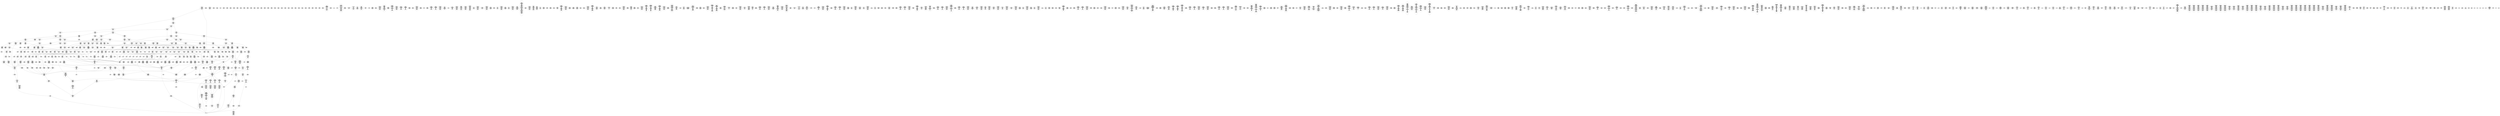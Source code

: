 /* Generated by GvGen v.1.0 (https://www.github.com/stricaud/gvgen) */

digraph G {
compound=true;
   node1 [label="[anywhere]"];
   node2 [label="# 0x0
PUSHX Data
PUSHX Data
MSTORE
PUSHX LogicData
CALLDATASIZE
LT
PUSHX Data
JUMPI
"];
   node3 [label="# 0xd
PUSHX Data
CALLDATALOAD
PUSHX BitData
SHR
PUSHX LogicData
GT
PUSHX Data
JUMPI
"];
   node4 [label="# 0x1e
PUSHX LogicData
GT
PUSHX Data
JUMPI
"];
   node5 [label="# 0x29
PUSHX LogicData
GT
PUSHX Data
JUMPI
"];
   node6 [label="# 0x34
PUSHX LogicData
GT
PUSHX Data
JUMPI
"];
   node7 [label="# 0x3f
PUSHX LogicData
EQ
PUSHX Data
JUMPI
"];
   node8 [label="# 0x4a
PUSHX LogicData
EQ
PUSHX Data
JUMPI
"];
   node9 [label="# 0x55
PUSHX LogicData
EQ
PUSHX Data
JUMPI
"];
   node10 [label="# 0x60
PUSHX LogicData
EQ
PUSHX Data
JUMPI
"];
   node11 [label="# 0x6b
PUSHX Data
JUMP
"];
   node12 [label="# 0x6f
JUMPDEST
PUSHX LogicData
EQ
PUSHX Data
JUMPI
"];
   node13 [label="# 0x7b
PUSHX LogicData
EQ
PUSHX Data
JUMPI
"];
   node14 [label="# 0x86
PUSHX LogicData
EQ
PUSHX Data
JUMPI
"];
   node15 [label="# 0x91
PUSHX LogicData
EQ
PUSHX Data
JUMPI
"];
   node16 [label="# 0x9c
PUSHX Data
JUMP
"];
   node17 [label="# 0xa0
JUMPDEST
PUSHX LogicData
GT
PUSHX Data
JUMPI
"];
   node18 [label="# 0xac
PUSHX LogicData
EQ
PUSHX Data
JUMPI
"];
   node19 [label="# 0xb7
PUSHX LogicData
EQ
PUSHX Data
JUMPI
"];
   node20 [label="# 0xc2
PUSHX LogicData
EQ
PUSHX Data
JUMPI
"];
   node21 [label="# 0xcd
PUSHX LogicData
EQ
PUSHX Data
JUMPI
"];
   node22 [label="# 0xd8
PUSHX Data
JUMP
"];
   node23 [label="# 0xdc
JUMPDEST
PUSHX LogicData
EQ
PUSHX Data
JUMPI
"];
   node24 [label="# 0xe8
PUSHX LogicData
EQ
PUSHX Data
JUMPI
"];
   node25 [label="# 0xf3
PUSHX LogicData
EQ
PUSHX Data
JUMPI
"];
   node26 [label="# 0xfe
PUSHX Data
JUMP
"];
   node27 [label="# 0x102
JUMPDEST
PUSHX LogicData
GT
PUSHX Data
JUMPI
"];
   node28 [label="# 0x10e
PUSHX LogicData
GT
PUSHX Data
JUMPI
"];
   node29 [label="# 0x119
PUSHX LogicData
EQ
PUSHX Data
JUMPI
"];
   node30 [label="# 0x124
PUSHX LogicData
EQ
PUSHX Data
JUMPI
"];
   node31 [label="# 0x12f
PUSHX LogicData
EQ
PUSHX Data
JUMPI
"];
   node32 [label="# 0x13a
PUSHX LogicData
EQ
PUSHX Data
JUMPI
"];
   node33 [label="# 0x145
PUSHX Data
JUMP
"];
   node34 [label="# 0x149
JUMPDEST
PUSHX LogicData
EQ
PUSHX Data
JUMPI
"];
   node35 [label="# 0x155
PUSHX LogicData
EQ
PUSHX Data
JUMPI
"];
   node36 [label="# 0x160
PUSHX LogicData
EQ
PUSHX Data
JUMPI
"];
   node37 [label="# 0x16b
PUSHX Data
JUMP
"];
   node38 [label="# 0x16f
JUMPDEST
PUSHX LogicData
GT
PUSHX Data
JUMPI
"];
   node39 [label="# 0x17b
PUSHX LogicData
EQ
PUSHX Data
JUMPI
"];
   node40 [label="# 0x186
PUSHX LogicData
EQ
PUSHX Data
JUMPI
"];
   node41 [label="# 0x191
PUSHX LogicData
EQ
PUSHX Data
JUMPI
"];
   node42 [label="# 0x19c
PUSHX LogicData
EQ
PUSHX Data
JUMPI
"];
   node43 [label="# 0x1a7
PUSHX Data
JUMP
"];
   node44 [label="# 0x1ab
JUMPDEST
PUSHX LogicData
EQ
PUSHX Data
JUMPI
"];
   node45 [label="# 0x1b7
PUSHX LogicData
EQ
PUSHX Data
JUMPI
"];
   node46 [label="# 0x1c2
PUSHX LogicData
EQ
PUSHX Data
JUMPI
"];
   node47 [label="# 0x1cd
PUSHX Data
JUMP
"];
   node48 [label="# 0x1d1
JUMPDEST
PUSHX LogicData
GT
PUSHX Data
JUMPI
"];
   node49 [label="# 0x1dd
PUSHX LogicData
GT
PUSHX Data
JUMPI
"];
   node50 [label="# 0x1e8
PUSHX LogicData
GT
PUSHX Data
JUMPI
"];
   node51 [label="# 0x1f3
PUSHX LogicData
EQ
PUSHX Data
JUMPI
"];
   node52 [label="# 0x1fe
PUSHX LogicData
EQ
PUSHX Data
JUMPI
"];
   node53 [label="# 0x209
PUSHX LogicData
EQ
PUSHX Data
JUMPI
"];
   node54 [label="# 0x214
PUSHX LogicData
EQ
PUSHX Data
JUMPI
"];
   node55 [label="# 0x21f
PUSHX Data
JUMP
"];
   node56 [label="# 0x223
JUMPDEST
PUSHX LogicData
EQ
PUSHX Data
JUMPI
"];
   node57 [label="# 0x22f
PUSHX LogicData
EQ
PUSHX Data
JUMPI
"];
   node58 [label="# 0x23a
PUSHX LogicData
EQ
PUSHX Data
JUMPI
"];
   node59 [label="# 0x245
PUSHX LogicData
EQ
PUSHX Data
JUMPI
"];
   node60 [label="# 0x250
PUSHX Data
JUMP
"];
   node61 [label="# 0x254
JUMPDEST
PUSHX LogicData
GT
PUSHX Data
JUMPI
"];
   node62 [label="# 0x260
PUSHX LogicData
EQ
PUSHX Data
JUMPI
"];
   node63 [label="# 0x26b
PUSHX LogicData
EQ
PUSHX Data
JUMPI
"];
   node64 [label="# 0x276
PUSHX LogicData
EQ
PUSHX Data
JUMPI
"];
   node65 [label="# 0x281
PUSHX LogicData
EQ
PUSHX Data
JUMPI
"];
   node66 [label="# 0x28c
PUSHX Data
JUMP
"];
   node67 [label="# 0x290
JUMPDEST
PUSHX LogicData
EQ
PUSHX Data
JUMPI
"];
   node68 [label="# 0x29c
PUSHX LogicData
EQ
PUSHX Data
JUMPI
"];
   node69 [label="# 0x2a7
PUSHX LogicData
EQ
PUSHX Data
JUMPI
"];
   node70 [label="# 0x2b2
PUSHX Data
JUMP
"];
   node71 [label="# 0x2b6
JUMPDEST
PUSHX LogicData
GT
PUSHX Data
JUMPI
"];
   node72 [label="# 0x2c2
PUSHX LogicData
GT
PUSHX Data
JUMPI
"];
   node73 [label="# 0x2cd
PUSHX LogicData
EQ
PUSHX Data
JUMPI
"];
   node74 [label="# 0x2d8
PUSHX LogicData
EQ
PUSHX Data
JUMPI
"];
   node75 [label="# 0x2e3
PUSHX LogicData
EQ
PUSHX Data
JUMPI
"];
   node76 [label="# 0x2ee
PUSHX LogicData
EQ
PUSHX Data
JUMPI
"];
   node77 [label="# 0x2f9
PUSHX Data
JUMP
"];
   node78 [label="# 0x2fd
JUMPDEST
PUSHX LogicData
EQ
PUSHX Data
JUMPI
"];
   node79 [label="# 0x309
PUSHX LogicData
EQ
PUSHX Data
JUMPI
"];
   node80 [label="# 0x314
PUSHX LogicData
EQ
PUSHX Data
JUMPI
"];
   node81 [label="# 0x31f
PUSHX Data
JUMP
"];
   node82 [label="# 0x323
JUMPDEST
PUSHX LogicData
GT
PUSHX Data
JUMPI
"];
   node83 [label="# 0x32f
PUSHX LogicData
EQ
PUSHX Data
JUMPI
"];
   node84 [label="# 0x33a
PUSHX LogicData
EQ
PUSHX Data
JUMPI
"];
   node85 [label="# 0x345
PUSHX LogicData
EQ
PUSHX Data
JUMPI
"];
   node86 [label="# 0x350
PUSHX LogicData
EQ
PUSHX Data
JUMPI
"];
   node87 [label="# 0x35b
PUSHX Data
JUMP
"];
   node88 [label="# 0x35f
JUMPDEST
PUSHX LogicData
EQ
PUSHX Data
JUMPI
"];
   node89 [label="# 0x36b
PUSHX LogicData
EQ
PUSHX Data
JUMPI
"];
   node90 [label="# 0x376
PUSHX LogicData
EQ
PUSHX Data
JUMPI
"];
   node91 [label="# 0x381
PUSHX Data
JUMP
"];
   node92 [label="# 0x385
JUMPDEST
CALLDATASIZE
PUSHX Data
JUMPI
"];
   node93 [label="# 0x38b
PUSHX Data
PUSHX Data
PUSHX Data
JUMP
"];
   node94 [label="# 0x3b3
JUMPDEST
CALLVALUE
PUSHX MemData
MLOAD
PUSHX Data
PUSHX Data
JUMP
"];
   node95 [label="# 0x3c2
JUMPDEST
PUSHX MemData
MLOAD
SUB
LOGX
STOP
"];
   node96 [label="# 0x3cc
JUMPDEST
PUSHX Data
REVERT
"];
   node97 [label="# 0x3d1
JUMPDEST
CALLVALUE
ISZERO
PUSHX Data
JUMPI
"];
   node98 [label="# 0x3d9
PUSHX Data
REVERT
"];
   node99 [label="# 0x3dd
JUMPDEST
PUSHX Data
PUSHX Data
CALLDATASIZE
PUSHX Data
PUSHX Data
JUMP
"];
   node100 [label="# 0x3ec
JUMPDEST
PUSHX Data
JUMP
"];
   node101 [label="# 0x3f1
JUMPDEST
PUSHX MemData
MLOAD
PUSHX Data
PUSHX Data
JUMP
"];
   node102 [label="# 0x3fe
JUMPDEST
PUSHX MemData
MLOAD
SUB
RETURN
"];
   node103 [label="# 0x407
JUMPDEST
CALLVALUE
ISZERO
PUSHX Data
JUMPI
"];
   node104 [label="# 0x40f
PUSHX Data
REVERT
"];
   node105 [label="# 0x413
JUMPDEST
PUSHX Data
PUSHX Data
JUMP
"];
   node106 [label="# 0x41c
JUMPDEST
PUSHX MemData
MLOAD
PUSHX Data
PUSHX Data
JUMP
"];
   node107 [label="# 0x429
JUMPDEST
CALLVALUE
ISZERO
PUSHX Data
JUMPI
"];
   node108 [label="# 0x431
PUSHX Data
REVERT
"];
   node109 [label="# 0x435
JUMPDEST
PUSHX Data
PUSHX Data
CALLDATASIZE
PUSHX Data
PUSHX Data
JUMP
"];
   node110 [label="# 0x444
JUMPDEST
PUSHX Data
JUMP
"];
   node111 [label="# 0x449
JUMPDEST
PUSHX MemData
MLOAD
PUSHX Data
PUSHX Data
JUMP
"];
   node112 [label="# 0x456
JUMPDEST
CALLVALUE
ISZERO
PUSHX Data
JUMPI
"];
   node113 [label="# 0x45e
PUSHX Data
REVERT
"];
   node114 [label="# 0x462
JUMPDEST
PUSHX Data
PUSHX Data
CALLDATASIZE
PUSHX Data
PUSHX Data
JUMP
"];
   node115 [label="# 0x471
JUMPDEST
PUSHX Data
JUMP
"];
   node116 [label="# 0x476
JUMPDEST
STOP
"];
   node117 [label="# 0x478
JUMPDEST
CALLVALUE
ISZERO
PUSHX Data
JUMPI
"];
   node118 [label="# 0x480
PUSHX Data
REVERT
"];
   node119 [label="# 0x484
JUMPDEST
PUSHX Data
PUSHX Data
CALLDATASIZE
PUSHX Data
PUSHX Data
JUMP
"];
   node120 [label="# 0x493
JUMPDEST
PUSHX Data
JUMP
"];
   node121 [label="# 0x498
JUMPDEST
PUSHX Data
PUSHX Data
CALLDATASIZE
PUSHX Data
PUSHX Data
JUMP
"];
   node122 [label="# 0x4a6
JUMPDEST
PUSHX Data
JUMP
"];
   node123 [label="# 0x4ab
JUMPDEST
CALLVALUE
ISZERO
PUSHX Data
JUMPI
"];
   node124 [label="# 0x4b3
PUSHX Data
REVERT
"];
   node125 [label="# 0x4b7
JUMPDEST
PUSHX Data
PUSHX Data
JUMP
"];
   node126 [label="# 0x4c0
JUMPDEST
PUSHX MemData
MLOAD
PUSHX Data
PUSHX Data
JUMP
"];
   node127 [label="# 0x4cd
JUMPDEST
CALLVALUE
ISZERO
PUSHX Data
JUMPI
"];
   node128 [label="# 0x4d5
PUSHX Data
REVERT
"];
   node129 [label="# 0x4d9
JUMPDEST
PUSHX Data
PUSHX Data
CALLDATASIZE
PUSHX Data
PUSHX Data
JUMP
"];
   node130 [label="# 0x4e8
JUMPDEST
PUSHX Data
JUMP
"];
   node131 [label="# 0x4ed
JUMPDEST
CALLVALUE
ISZERO
PUSHX Data
JUMPI
"];
   node132 [label="# 0x4f5
PUSHX Data
REVERT
"];
   node133 [label="# 0x4f9
JUMPDEST
PUSHX Data
PUSHX Data
CALLDATASIZE
PUSHX Data
PUSHX Data
JUMP
"];
   node134 [label="# 0x508
JUMPDEST
PUSHX Data
JUMP
"];
   node135 [label="# 0x50d
JUMPDEST
CALLVALUE
ISZERO
PUSHX Data
JUMPI
"];
   node136 [label="# 0x515
PUSHX Data
REVERT
"];
   node137 [label="# 0x519
JUMPDEST
PUSHX Data
PUSHX Data
JUMP
"];
   node138 [label="# 0x522
JUMPDEST
CALLVALUE
ISZERO
PUSHX Data
JUMPI
"];
   node139 [label="# 0x52a
PUSHX Data
REVERT
"];
   node140 [label="# 0x52e
JUMPDEST
PUSHX Data
PUSHX Data
JUMP
"];
   node141 [label="# 0x537
JUMPDEST
CALLVALUE
ISZERO
PUSHX Data
JUMPI
"];
   node142 [label="# 0x53f
PUSHX Data
REVERT
"];
   node143 [label="# 0x543
JUMPDEST
PUSHX Data
PUSHX Data
CALLDATASIZE
PUSHX Data
PUSHX Data
JUMP
"];
   node144 [label="# 0x552
JUMPDEST
PUSHX Data
JUMP
"];
   node145 [label="# 0x557
JUMPDEST
CALLVALUE
ISZERO
PUSHX Data
JUMPI
"];
   node146 [label="# 0x55f
PUSHX Data
REVERT
"];
   node147 [label="# 0x563
JUMPDEST
PUSHX Data
PUSHX Data
CALLDATASIZE
PUSHX Data
PUSHX Data
JUMP
"];
   node148 [label="# 0x572
JUMPDEST
PUSHX Data
JUMP
"];
   node149 [label="# 0x577
JUMPDEST
CALLVALUE
ISZERO
PUSHX Data
JUMPI
"];
   node150 [label="# 0x57f
PUSHX Data
REVERT
"];
   node151 [label="# 0x583
JUMPDEST
PUSHX Data
PUSHX Data
JUMP
"];
   node152 [label="# 0x58c
JUMPDEST
CALLVALUE
ISZERO
PUSHX Data
JUMPI
"];
   node153 [label="# 0x594
PUSHX Data
REVERT
"];
   node154 [label="# 0x598
JUMPDEST
PUSHX Data
PUSHX Data
JUMP
"];
   node155 [label="# 0x5a1
JUMPDEST
CALLVALUE
ISZERO
PUSHX Data
JUMPI
"];
   node156 [label="# 0x5a9
PUSHX Data
REVERT
"];
   node157 [label="# 0x5ad
JUMPDEST
PUSHX Data
PUSHX Data
CALLDATASIZE
PUSHX Data
PUSHX Data
JUMP
"];
   node158 [label="# 0x5bc
JUMPDEST
PUSHX Data
JUMP
"];
   node159 [label="# 0x5c1
JUMPDEST
CALLVALUE
ISZERO
PUSHX Data
JUMPI
"];
   node160 [label="# 0x5c9
PUSHX Data
REVERT
"];
   node161 [label="# 0x5cd
JUMPDEST
PUSHX Data
PUSHX Data
CALLDATASIZE
PUSHX Data
PUSHX Data
JUMP
"];
   node162 [label="# 0x5dc
JUMPDEST
PUSHX Data
JUMP
"];
   node163 [label="# 0x5e1
JUMPDEST
CALLVALUE
ISZERO
PUSHX Data
JUMPI
"];
   node164 [label="# 0x5e9
PUSHX Data
REVERT
"];
   node165 [label="# 0x5ed
JUMPDEST
PUSHX Data
PUSHX Data
CALLDATASIZE
PUSHX Data
PUSHX Data
JUMP
"];
   node166 [label="# 0x5fc
JUMPDEST
PUSHX Data
JUMP
"];
   node167 [label="# 0x601
JUMPDEST
CALLVALUE
ISZERO
PUSHX Data
JUMPI
"];
   node168 [label="# 0x609
PUSHX Data
REVERT
"];
   node169 [label="# 0x60d
JUMPDEST
PUSHX Data
PUSHX Data
CALLDATASIZE
PUSHX Data
PUSHX Data
JUMP
"];
   node170 [label="# 0x61c
JUMPDEST
PUSHX Data
JUMP
"];
   node171 [label="# 0x621
JUMPDEST
CALLVALUE
ISZERO
PUSHX Data
JUMPI
"];
   node172 [label="# 0x629
PUSHX Data
REVERT
"];
   node173 [label="# 0x62d
JUMPDEST
PUSHX Data
PUSHX Data
CALLDATASIZE
PUSHX Data
PUSHX Data
JUMP
"];
   node174 [label="# 0x63c
JUMPDEST
PUSHX Data
JUMP
"];
   node175 [label="# 0x641
JUMPDEST
CALLVALUE
ISZERO
PUSHX Data
JUMPI
"];
   node176 [label="# 0x649
PUSHX Data
REVERT
"];
   node177 [label="# 0x64d
JUMPDEST
PUSHX Data
PUSHX Data
CALLDATASIZE
PUSHX Data
PUSHX Data
JUMP
"];
   node178 [label="# 0x65c
JUMPDEST
PUSHX Data
JUMP
"];
   node179 [label="# 0x661
JUMPDEST
CALLVALUE
ISZERO
PUSHX Data
JUMPI
"];
   node180 [label="# 0x669
PUSHX Data
REVERT
"];
   node181 [label="# 0x66d
JUMPDEST
PUSHX Data
PUSHX Data
JUMP
"];
   node182 [label="# 0x676
JUMPDEST
CALLVALUE
ISZERO
PUSHX Data
JUMPI
"];
   node183 [label="# 0x67e
PUSHX Data
REVERT
"];
   node184 [label="# 0x682
JUMPDEST
PUSHX Data
PUSHX Data
JUMP
"];
   node185 [label="# 0x68b
JUMPDEST
CALLVALUE
ISZERO
PUSHX Data
JUMPI
"];
   node186 [label="# 0x693
PUSHX Data
REVERT
"];
   node187 [label="# 0x697
JUMPDEST
PUSHX Data
PUSHX Data
CALLDATASIZE
PUSHX Data
PUSHX Data
JUMP
"];
   node188 [label="# 0x6a6
JUMPDEST
PUSHX Data
JUMP
"];
   node189 [label="# 0x6ab
JUMPDEST
CALLVALUE
ISZERO
PUSHX Data
JUMPI
"];
   node190 [label="# 0x6b3
PUSHX Data
REVERT
"];
   node191 [label="# 0x6b7
JUMPDEST
PUSHX Data
PUSHX Data
JUMP
"];
   node192 [label="# 0x6c0
JUMPDEST
CALLVALUE
ISZERO
PUSHX Data
JUMPI
"];
   node193 [label="# 0x6c8
PUSHX Data
REVERT
"];
   node194 [label="# 0x6cc
JUMPDEST
PUSHX Data
PUSHX Data
CALLDATASIZE
PUSHX Data
PUSHX Data
JUMP
"];
   node195 [label="# 0x6db
JUMPDEST
PUSHX Data
JUMP
"];
   node196 [label="# 0x6e0
JUMPDEST
CALLVALUE
ISZERO
PUSHX Data
JUMPI
"];
   node197 [label="# 0x6e8
PUSHX Data
REVERT
"];
   node198 [label="# 0x6ec
JUMPDEST
PUSHX Data
PUSHX Data
CALLDATASIZE
PUSHX Data
PUSHX Data
JUMP
"];
   node199 [label="# 0x6fb
JUMPDEST
PUSHX Data
JUMP
"];
   node200 [label="# 0x700
JUMPDEST
CALLVALUE
ISZERO
PUSHX Data
JUMPI
"];
   node201 [label="# 0x708
PUSHX Data
REVERT
"];
   node202 [label="# 0x70c
JUMPDEST
PUSHX Data
PUSHX Data
CALLDATASIZE
PUSHX Data
PUSHX Data
JUMP
"];
   node203 [label="# 0x71b
JUMPDEST
PUSHX Data
JUMP
"];
   node204 [label="# 0x720
JUMPDEST
CALLVALUE
ISZERO
PUSHX Data
JUMPI
"];
   node205 [label="# 0x728
PUSHX Data
REVERT
"];
   node206 [label="# 0x72c
JUMPDEST
PUSHX Data
PUSHX Data
JUMP
"];
   node207 [label="# 0x735
JUMPDEST
CALLVALUE
ISZERO
PUSHX Data
JUMPI
"];
   node208 [label="# 0x73d
PUSHX Data
REVERT
"];
   node209 [label="# 0x741
JUMPDEST
PUSHX Data
PUSHX Data
CALLDATASIZE
PUSHX Data
PUSHX Data
JUMP
"];
   node210 [label="# 0x750
JUMPDEST
PUSHX Data
JUMP
"];
   node211 [label="# 0x755
JUMPDEST
CALLVALUE
ISZERO
PUSHX Data
JUMPI
"];
   node212 [label="# 0x75d
PUSHX Data
REVERT
"];
   node213 [label="# 0x761
JUMPDEST
PUSHX Data
PUSHX Data
JUMP
"];
   node214 [label="# 0x76a
JUMPDEST
CALLVALUE
ISZERO
PUSHX Data
JUMPI
"];
   node215 [label="# 0x772
PUSHX Data
REVERT
"];
   node216 [label="# 0x776
JUMPDEST
PUSHX Data
PUSHX Data
CALLDATASIZE
PUSHX Data
PUSHX Data
JUMP
"];
   node217 [label="# 0x785
JUMPDEST
PUSHX Data
JUMP
"];
   node218 [label="# 0x78a
JUMPDEST
CALLVALUE
ISZERO
PUSHX Data
JUMPI
"];
   node219 [label="# 0x792
PUSHX Data
REVERT
"];
   node220 [label="# 0x796
JUMPDEST
PUSHX Data
PUSHX Data
CALLDATASIZE
PUSHX Data
PUSHX Data
JUMP
"];
   node221 [label="# 0x7a5
JUMPDEST
PUSHX Data
JUMP
"];
   node222 [label="# 0x7aa
JUMPDEST
CALLVALUE
ISZERO
PUSHX Data
JUMPI
"];
   node223 [label="# 0x7b2
PUSHX Data
REVERT
"];
   node224 [label="# 0x7b6
JUMPDEST
PUSHX Data
PUSHX Data
JUMP
"];
   node225 [label="# 0x7bf
JUMPDEST
CALLVALUE
ISZERO
PUSHX Data
JUMPI
"];
   node226 [label="# 0x7c7
PUSHX Data
REVERT
"];
   node227 [label="# 0x7cb
JUMPDEST
PUSHX Data
PUSHX Data
JUMP
"];
   node228 [label="# 0x7d4
JUMPDEST
PUSHX Data
PUSHX Data
CALLDATASIZE
PUSHX Data
PUSHX Data
JUMP
"];
   node229 [label="# 0x7e2
JUMPDEST
PUSHX Data
JUMP
"];
   node230 [label="# 0x7e7
JUMPDEST
CALLVALUE
ISZERO
PUSHX Data
JUMPI
"];
   node231 [label="# 0x7ef
PUSHX Data
REVERT
"];
   node232 [label="# 0x7f3
JUMPDEST
PUSHX Data
PUSHX Data
CALLDATASIZE
PUSHX Data
PUSHX Data
JUMP
"];
   node233 [label="# 0x802
JUMPDEST
PUSHX Data
JUMP
"];
   node234 [label="# 0x807
JUMPDEST
CALLVALUE
ISZERO
PUSHX Data
JUMPI
"];
   node235 [label="# 0x80f
PUSHX Data
REVERT
"];
   node236 [label="# 0x813
JUMPDEST
PUSHX Data
PUSHX Data
JUMP
"];
   node237 [label="# 0x81c
JUMPDEST
CALLVALUE
ISZERO
PUSHX Data
JUMPI
"];
   node238 [label="# 0x824
PUSHX Data
REVERT
"];
   node239 [label="# 0x828
JUMPDEST
PUSHX Data
PUSHX Data
CALLDATASIZE
PUSHX Data
PUSHX Data
JUMP
"];
   node240 [label="# 0x837
JUMPDEST
PUSHX Data
JUMP
"];
   node241 [label="# 0x83c
JUMPDEST
CALLVALUE
ISZERO
PUSHX Data
JUMPI
"];
   node242 [label="# 0x844
PUSHX Data
REVERT
"];
   node243 [label="# 0x848
JUMPDEST
PUSHX Data
PUSHX Data
CALLDATASIZE
PUSHX Data
PUSHX Data
JUMP
"];
   node244 [label="# 0x857
JUMPDEST
PUSHX Data
JUMP
"];
   node245 [label="# 0x85c
JUMPDEST
CALLVALUE
ISZERO
PUSHX Data
JUMPI
"];
   node246 [label="# 0x864
PUSHX Data
REVERT
"];
   node247 [label="# 0x868
JUMPDEST
PUSHX Data
PUSHX Data
CALLDATASIZE
PUSHX Data
PUSHX Data
JUMP
"];
   node248 [label="# 0x877
JUMPDEST
PUSHX Data
JUMP
"];
   node249 [label="# 0x87c
JUMPDEST
CALLVALUE
ISZERO
PUSHX Data
JUMPI
"];
   node250 [label="# 0x884
PUSHX Data
REVERT
"];
   node251 [label="# 0x888
JUMPDEST
PUSHX Data
PUSHX Data
JUMP
"];
   node252 [label="# 0x891
JUMPDEST
CALLVALUE
ISZERO
PUSHX Data
JUMPI
"];
   node253 [label="# 0x899
PUSHX Data
REVERT
"];
   node254 [label="# 0x89d
JUMPDEST
PUSHX Data
PUSHX Data
JUMP
"];
   node255 [label="# 0x8a6
JUMPDEST
CALLVALUE
ISZERO
PUSHX Data
JUMPI
"];
   node256 [label="# 0x8ae
PUSHX Data
REVERT
"];
   node257 [label="# 0x8b2
JUMPDEST
PUSHX Data
PUSHX Data
CALLDATASIZE
PUSHX Data
PUSHX Data
JUMP
"];
   node258 [label="# 0x8c1
JUMPDEST
PUSHX Data
JUMP
"];
   node259 [label="# 0x8c6
JUMPDEST
CALLVALUE
ISZERO
PUSHX Data
JUMPI
"];
   node260 [label="# 0x8ce
PUSHX Data
REVERT
"];
   node261 [label="# 0x8d2
JUMPDEST
PUSHX Data
PUSHX Data
JUMP
"];
   node262 [label="# 0x8db
JUMPDEST
CALLVALUE
ISZERO
PUSHX Data
JUMPI
"];
   node263 [label="# 0x8e3
PUSHX Data
REVERT
"];
   node264 [label="# 0x8e7
JUMPDEST
PUSHX Data
PUSHX Data
CALLDATASIZE
PUSHX Data
PUSHX Data
JUMP
"];
   node265 [label="# 0x8f6
JUMPDEST
PUSHX Data
JUMP
"];
   node266 [label="# 0x8fb
JUMPDEST
CALLVALUE
ISZERO
PUSHX Data
JUMPI
"];
   node267 [label="# 0x903
PUSHX Data
REVERT
"];
   node268 [label="# 0x907
JUMPDEST
PUSHX Data
PUSHX Data
JUMP
"];
   node269 [label="# 0x910
JUMPDEST
CALLVALUE
ISZERO
PUSHX Data
JUMPI
"];
   node270 [label="# 0x918
PUSHX Data
REVERT
"];
   node271 [label="# 0x91c
JUMPDEST
PUSHX Data
PUSHX Data
JUMP
"];
   node272 [label="# 0x925
JUMPDEST
CALLVALUE
ISZERO
PUSHX Data
JUMPI
"];
   node273 [label="# 0x92d
PUSHX Data
REVERT
"];
   node274 [label="# 0x931
JUMPDEST
PUSHX Data
PUSHX Data
JUMP
"];
   node275 [label="# 0x93a
JUMPDEST
CALLVALUE
ISZERO
PUSHX Data
JUMPI
"];
   node276 [label="# 0x942
PUSHX Data
REVERT
"];
   node277 [label="# 0x946
JUMPDEST
PUSHX Data
PUSHX Data
JUMP
"];
   node278 [label="# 0x94f
JUMPDEST
CALLVALUE
ISZERO
PUSHX Data
JUMPI
"];
   node279 [label="# 0x957
PUSHX Data
REVERT
"];
   node280 [label="# 0x95b
JUMPDEST
PUSHX Data
PUSHX Data
CALLDATASIZE
PUSHX Data
PUSHX Data
JUMP
"];
   node281 [label="# 0x96a
JUMPDEST
PUSHX Data
JUMP
"];
   node282 [label="# 0x96f
JUMPDEST
CALLVALUE
ISZERO
PUSHX Data
JUMPI
"];
   node283 [label="# 0x977
PUSHX Data
REVERT
"];
   node284 [label="# 0x97b
JUMPDEST
PUSHX Data
PUSHX Data
JUMP
"];
   node285 [label="# 0x984
JUMPDEST
CALLVALUE
ISZERO
PUSHX Data
JUMPI
"];
   node286 [label="# 0x98c
PUSHX Data
REVERT
"];
   node287 [label="# 0x990
JUMPDEST
PUSHX Data
PUSHX Data
JUMP
"];
   node288 [label="# 0x999
JUMPDEST
CALLVALUE
ISZERO
PUSHX Data
JUMPI
"];
   node289 [label="# 0x9a1
PUSHX Data
REVERT
"];
   node290 [label="# 0x9a5
JUMPDEST
PUSHX Data
PUSHX Data
CALLDATASIZE
PUSHX Data
PUSHX Data
JUMP
"];
   node291 [label="# 0x9b4
JUMPDEST
PUSHX Data
JUMP
"];
   node292 [label="# 0x9b9
JUMPDEST
CALLVALUE
ISZERO
PUSHX Data
JUMPI
"];
   node293 [label="# 0x9c1
PUSHX Data
REVERT
"];
   node294 [label="# 0x9c5
JUMPDEST
PUSHX Data
PUSHX Data
JUMP
"];
   node295 [label="# 0x9ce
JUMPDEST
CALLVALUE
ISZERO
PUSHX Data
JUMPI
"];
   node296 [label="# 0x9d6
PUSHX Data
REVERT
"];
   node297 [label="# 0x9da
JUMPDEST
PUSHX Data
PUSHX Data
CALLDATASIZE
PUSHX Data
PUSHX Data
JUMP
"];
   node298 [label="# 0x9e9
JUMPDEST
PUSHX Data
JUMP
"];
   node299 [label="# 0x9ee
JUMPDEST
CALLVALUE
ISZERO
PUSHX Data
JUMPI
"];
   node300 [label="# 0x9f6
PUSHX Data
REVERT
"];
   node301 [label="# 0x9fa
JUMPDEST
PUSHX Data
PUSHX Data
JUMP
"];
   node302 [label="# 0xa03
JUMPDEST
CALLVALUE
ISZERO
PUSHX Data
JUMPI
"];
   node303 [label="# 0xa0b
PUSHX Data
REVERT
"];
   node304 [label="# 0xa0f
JUMPDEST
PUSHX Data
PUSHX Data
CALLDATASIZE
PUSHX Data
PUSHX Data
JUMP
"];
   node305 [label="# 0xa1e
JUMPDEST
PUSHX Data
JUMP
"];
   node306 [label="# 0xa23
JUMPDEST
CALLER
JUMP
"];
   node307 [label="# 0xa27
JUMPDEST
PUSHX Data
PUSHX ArithData
PUSHX BitData
PUSHX BitData
SHL
SUB
NOT
AND
PUSHX BitData
PUSHX BitData
SHL
EQ
PUSHX Data
JUMPI
"];
   node308 [label="# 0xa43
PUSHX Data
PUSHX Data
JUMP
"];
   node309 [label="# 0xa4c
JUMPDEST
"];
   node310 [label="# 0xa4f
JUMPDEST
JUMP
"];
   node311 [label="# 0xa54
JUMPDEST
PUSHX Data
PUSHX StorData
SLOAD
PUSHX Data
PUSHX Data
JUMP
"];
   node312 [label="# 0xa63
JUMPDEST
PUSHX ArithData
ADD
PUSHX ArithData
DIV
MUL
PUSHX ArithData
ADD
PUSHX MemData
MLOAD
ADD
PUSHX Data
MSTORE
MSTORE
PUSHX ArithData
ADD
SLOAD
PUSHX Data
PUSHX Data
JUMP
"];
   node313 [label="# 0xa8f
JUMPDEST
ISZERO
PUSHX Data
JUMPI
"];
   node314 [label="# 0xa96
PUSHX LogicData
LT
PUSHX Data
JUMPI
"];
   node315 [label="# 0xa9e
PUSHX ArithData
SLOAD
DIV
MUL
MSTORE
PUSHX ArithData
ADD
PUSHX Data
JUMP
"];
   node316 [label="# 0xab1
JUMPDEST
ADD
PUSHX Data
MSTORE
PUSHX Data
PUSHX Data
SHA3
"];
   node317 [label="# 0xabf
JUMPDEST
SLOAD
MSTORE
PUSHX ArithData
ADD
PUSHX ArithData
ADD
GT
PUSHX Data
JUMPI
"];
   node318 [label="# 0xad3
SUB
PUSHX BitData
AND
ADD
"];
   node319 [label="# 0xadc
JUMPDEST
JUMP
"];
   node320 [label="# 0xae6
JUMPDEST
PUSHX Data
PUSHX Data
PUSHX Data
JUMP
"];
   node321 [label="# 0xaf1
JUMPDEST
PUSHX Data
JUMPI
"];
   node322 [label="# 0xaf6
PUSHX MemData
MLOAD
PUSHX BitData
PUSHX BitData
SHL
MSTORE
PUSHX ArithData
ADD
PUSHX Data
PUSHX Data
JUMP
"];
   node323 [label="# 0xb0d
JUMPDEST
PUSHX MemData
MLOAD
SUB
REVERT
"];
   node324 [label="# 0xb16
JUMPDEST
PUSHX Data
MSTORE
PUSHX Data
PUSHX Data
MSTORE
PUSHX Data
SHA3
SLOAD
PUSHX ArithData
PUSHX BitData
PUSHX BitData
SHL
SUB
AND
JUMP
"];
   node325 [label="# 0xb32
JUMPDEST
PUSHX Data
PUSHX Data
PUSHX Data
JUMP
"];
   node326 [label="# 0xb3d
JUMPDEST
PUSHX ArithData
PUSHX BitData
PUSHX BitData
SHL
SUB
AND
PUSHX ArithData
PUSHX BitData
PUSHX BitData
SHL
SUB
AND
EQ
ISZERO
PUSHX Data
JUMPI
"];
   node327 [label="# 0xb5a
PUSHX MemData
MLOAD
PUSHX BitData
PUSHX BitData
SHL
MSTORE
PUSHX ArithData
ADD
PUSHX Data
PUSHX Data
JUMP
"];
   node328 [label="# 0xb71
JUMPDEST
PUSHX ArithData
PUSHX BitData
PUSHX BitData
SHL
SUB
AND
PUSHX Data
PUSHX Data
JUMP
"];
   node329 [label="# 0xb83
JUMPDEST
PUSHX ArithData
PUSHX BitData
PUSHX BitData
SHL
SUB
AND
EQ
PUSHX Data
JUMPI
"];
   node330 [label="# 0xb93
PUSHX Data
PUSHX Data
PUSHX Data
JUMP
"];
   node331 [label="# 0xb9f
JUMPDEST
PUSHX Data
JUMPI
"];
   node332 [label="# 0xba4
PUSHX MemData
MLOAD
PUSHX BitData
PUSHX BitData
SHL
MSTORE
PUSHX ArithData
ADD
PUSHX Data
PUSHX Data
JUMP
"];
   node333 [label="# 0xbbb
JUMPDEST
PUSHX Data
PUSHX Data
JUMP
"];
   node334 [label="# 0xbc5
JUMPDEST
JUMP
"];
   node335 [label="# 0xbca
JUMPDEST
PUSHX Data
PUSHX Data
JUMP
"];
   node336 [label="# 0xbd2
JUMPDEST
PUSHX ArithData
PUSHX BitData
PUSHX BitData
SHL
SUB
AND
PUSHX Data
PUSHX Data
JUMP
"];
   node337 [label="# 0xbe3
JUMPDEST
PUSHX ArithData
PUSHX BitData
PUSHX BitData
SHL
SUB
AND
EQ
PUSHX Data
JUMPI
"];
   node338 [label="# 0xbf2
PUSHX MemData
MLOAD
PUSHX BitData
PUSHX BitData
SHL
MSTORE
PUSHX ArithData
ADD
PUSHX Data
PUSHX Data
JUMP
"];
   node339 [label="# 0xc09
JUMPDEST
MLOAD
PUSHX Data
PUSHX Data
PUSHX ArithData
ADD
PUSHX Data
JUMP
"];
   node340 [label="# 0xc1c
JUMPDEST
JUMP
"];
   node341 [label="# 0xc20
JUMPDEST
PUSHX LogicData
PUSHX StorData
SLOAD
EQ
ISZERO
PUSHX Data
JUMPI
"];
   node342 [label="# 0xc2c
PUSHX MemData
MLOAD
PUSHX BitData
PUSHX BitData
SHL
MSTORE
PUSHX ArithData
ADD
PUSHX Data
PUSHX Data
JUMP
"];
   node343 [label="# 0xc43
JUMPDEST
PUSHX Data
PUSHX Data
SSTORE
PUSHX StorData
SLOAD
PUSHX Data
DIV
PUSHX BitData
AND
PUSHX Data
JUMPI
"];
   node344 [label="# 0xc58
PUSHX MemData
MLOAD
PUSHX BitData
PUSHX BitData
SHL
MSTORE
PUSHX ArithData
ADD
PUSHX Data
PUSHX Data
JUMP
"];
   node345 [label="# 0xc6f
JUMPDEST
PUSHX StorData
SLOAD
CALLER
PUSHX Data
MSTORE
PUSHX Data
PUSHX Data
MSTORE
PUSHX Data
SHA3
SLOAD
PUSHX Data
PUSHX Data
JUMP
"];
   node346 [label="# 0xc8c
JUMPDEST
GT
ISZERO
PUSHX Data
JUMPI
"];
   node347 [label="# 0xc93
PUSHX MemData
MLOAD
PUSHX BitData
PUSHX BitData
SHL
MSTORE
PUSHX ArithData
ADD
PUSHX Data
PUSHX Data
JUMP
"];
   node348 [label="# 0xcaa
JUMPDEST
PUSHX LogicData
GT
PUSHX Data
JUMPI
"];
   node349 [label="# 0xcb3
PUSHX MemData
MLOAD
PUSHX BitData
PUSHX BitData
SHL
MSTORE
PUSHX ArithData
ADD
PUSHX Data
PUSHX Data
JUMP
"];
   node350 [label="# 0xcca
JUMPDEST
PUSHX Data
PUSHX Data
PUSHX Data
PUSHX Data
JUMP
"];
   node351 [label="# 0xcd9
JUMPDEST
PUSHX Data
JUMP
"];
   node352 [label="# 0xcdf
JUMPDEST
GT
ISZERO
PUSHX Data
JUMPI
"];
   node353 [label="# 0xce6
PUSHX MemData
MLOAD
PUSHX BitData
PUSHX BitData
SHL
MSTORE
PUSHX ArithData
ADD
PUSHX Data
PUSHX Data
JUMP
"];
   node354 [label="# 0xcfd
JUMPDEST
CALLVALUE
PUSHX Data
PUSHX Data
PUSHX Data
JUMP
"];
   node355 [label="# 0xd10
JUMPDEST
GT
ISZERO
PUSHX Data
JUMPI
"];
   node356 [label="# 0xd17
PUSHX MemData
MLOAD
PUSHX BitData
PUSHX BitData
SHL
MSTORE
PUSHX ArithData
ADD
PUSHX Data
PUSHX Data
JUMP
"];
   node357 [label="# 0xd2e
JUMPDEST
PUSHX Data
CALLER
PUSHX MemData
MLOAD
PUSHX ArithData
ADD
PUSHX Data
PUSHX Data
JUMP
"];
   node358 [label="# 0xd41
JUMPDEST
PUSHX MemData
MLOAD
PUSHX ArithData
SUB
SUB
MSTORE
PUSHX Data
MSTORE
MLOAD
PUSHX ArithData
ADD
SHA3
PUSHX Data
PUSHX ArithData
MUL
PUSHX ArithData
ADD
PUSHX MemData
MLOAD
ADD
PUSHX Data
MSTORE
MSTORE
PUSHX ArithData
ADD
PUSHX ArithData
MUL
CALLDATACOPY
PUSHX Data
ADD
MSTORE
PUSHX StorData
SLOAD
PUSHX Data
JUMP
"];
   node359 [label="# 0xd9a
JUMPDEST
PUSHX Data
JUMPI
"];
   node360 [label="# 0xd9f
PUSHX MemData
MLOAD
PUSHX BitData
PUSHX BitData
SHL
MSTORE
PUSHX ArithData
ADD
PUSHX Data
PUSHX Data
JUMP
"];
   node361 [label="# 0xdb6
JUMPDEST
CALLER
PUSHX Data
MSTORE
PUSHX Data
PUSHX Data
MSTORE
PUSHX Data
SHA3
SLOAD
PUSHX Data
PUSHX Data
JUMP
"];
   node362 [label="# 0xdd0
JUMPDEST
CALLER
PUSHX Data
MSTORE
PUSHX Data
PUSHX Data
MSTORE
PUSHX Data
SHA3
SSTORE
"];
   node363 [label="# 0xde4
JUMPDEST
LT
ISZERO
PUSHX Data
JUMPI
"];
   node364 [label="# 0xded
PUSHX Data
CALLER
PUSHX Data
PUSHX Data
JUMP
"];
   node365 [label="# 0xdf8
JUMPDEST
PUSHX Data
JUMP
"];
   node366 [label="# 0xdfd
JUMPDEST
PUSHX Data
PUSHX Data
JUMP
"];
   node367 [label="# 0xe07
JUMPDEST
PUSHX Data
JUMP
"];
   node368 [label="# 0xe0f
JUMPDEST
PUSHX Data
PUSHX Data
SSTORE
JUMP
"];
   node369 [label="# 0xe1b
JUMPDEST
PUSHX StorData
SLOAD
JUMP
"];
   node370 [label="# 0xe21
JUMPDEST
PUSHX ArithData
PUSHX BitData
PUSHX BitData
SHL
SUB
AND
PUSHX Data
MSTORE
PUSHX Data
PUSHX Data
MSTORE
PUSHX Data
SHA3
SLOAD
PUSHX Data
JUMPI
"];
   node371 [label="# 0xe3f
PUSHX MemData
MLOAD
PUSHX BitData
PUSHX BitData
SHL
MSTORE
PUSHX ArithData
ADD
PUSHX Data
PUSHX Data
JUMP
"];
   node372 [label="# 0xe56
JUMPDEST
PUSHX Data
PUSHX Data
PUSHX Data
JUMP
"];
   node373 [label="# 0xe60
JUMPDEST
PUSHX Data
SELFBALANCE
PUSHX Data
JUMP
"];
   node374 [label="# 0xe6a
JUMPDEST
PUSHX Data
PUSHX Data
PUSHX Data
PUSHX Data
JUMP
"];
   node375 [label="# 0xe7c
JUMPDEST
PUSHX Data
JUMP
"];
   node376 [label="# 0xe81
JUMPDEST
PUSHX Data
JUMPI
"];
   node377 [label="# 0xe89
PUSHX MemData
MLOAD
PUSHX BitData
PUSHX BitData
SHL
MSTORE
PUSHX ArithData
ADD
PUSHX Data
PUSHX Data
JUMP
"];
   node378 [label="# 0xea0
JUMPDEST
PUSHX ArithData
PUSHX BitData
PUSHX BitData
SHL
SUB
AND
PUSHX Data
MSTORE
PUSHX Data
PUSHX Data
MSTORE
PUSHX Data
SHA3
SLOAD
PUSHX Data
PUSHX Data
JUMP
"];
   node379 [label="# 0xec8
JUMPDEST
SSTORE
PUSHX StorData
PUSHX Data
SLOAD
PUSHX Data
PUSHX Data
JUMP
"];
   node380 [label="# 0xee1
JUMPDEST
SSTORE
PUSHX Data
PUSHX Data
JUMP
"];
   node381 [label="# 0xef1
JUMPDEST
PUSHX Data
PUSHX MemData
MLOAD
PUSHX Data
PUSHX Data
JUMP
"];
   node382 [label="# 0xf22
JUMPDEST
PUSHX MemData
MLOAD
SUB
LOGX
JUMP
"];
   node383 [label="# 0xf2f
JUMPDEST
PUSHX Data
PUSHX Data
PUSHX Data
JUMP
"];
   node384 [label="# 0xf3a
JUMPDEST
PUSHX Data
JUMP
"];
   node385 [label="# 0xf40
JUMPDEST
PUSHX Data
JUMPI
"];
   node386 [label="# 0xf45
PUSHX MemData
MLOAD
PUSHX BitData
PUSHX BitData
SHL
MSTORE
PUSHX ArithData
ADD
PUSHX Data
PUSHX Data
JUMP
"];
   node387 [label="# 0xf5c
JUMPDEST
PUSHX Data
PUSHX Data
JUMP
"];
   node388 [label="# 0xf67
JUMPDEST
PUSHX StorData
SLOAD
PUSHX BitData
AND
JUMP
"];
   node389 [label="# 0xf70
JUMPDEST
PUSHX Data
PUSHX Data
JUMP
"];
   node390 [label="# 0xf78
JUMPDEST
PUSHX ArithData
PUSHX BitData
PUSHX BitData
SHL
SUB
AND
PUSHX Data
PUSHX Data
JUMP
"];
   node391 [label="# 0xf89
JUMPDEST
PUSHX ArithData
PUSHX BitData
PUSHX BitData
SHL
SUB
AND
EQ
PUSHX Data
JUMPI
"];
   node392 [label="# 0xf98
PUSHX MemData
MLOAD
PUSHX BitData
PUSHX BitData
SHL
MSTORE
PUSHX ArithData
ADD
PUSHX Data
PUSHX Data
JUMP
"];
   node393 [label="# 0xfaf
JUMPDEST
PUSHX StorData
SLOAD
PUSHX BitData
NOT
AND
PUSHX BitData
AND
ISZERO
OR
SSTORE
JUMP
"];
   node394 [label="# 0xfc3
JUMPDEST
PUSHX Data
PUSHX Data
MSTORE
PUSHX Data
MSTORE
PUSHX Data
SHA3
SLOAD
JUMP
"];
   node395 [label="# 0xfd5
JUMPDEST
PUSHX Data
PUSHX Data
PUSHX Data
JUMP
"];
   node396 [label="# 0xfe0
JUMPDEST
LT
PUSHX Data
JUMPI
"];
   node397 [label="# 0xfe7
PUSHX MemData
MLOAD
PUSHX BitData
PUSHX BitData
SHL
MSTORE
PUSHX ArithData
ADD
PUSHX Data
PUSHX Data
JUMP
"];
   node398 [label="# 0xffe
JUMPDEST
PUSHX ArithData
PUSHX BitData
PUSHX BitData
SHL
SUB
AND
PUSHX Data
MSTORE
PUSHX Data
PUSHX Data
MSTORE
PUSHX Data
SHA3
MSTORE
MSTORE
SHA3
SLOAD
JUMP
"];
   node399 [label="# 0x1027
JUMPDEST
PUSHX StorData
SLOAD
JUMP
"];
   node400 [label="# 0x102d
JUMPDEST
PUSHX StorData
SLOAD
JUMP
"];
   node401 [label="# 0x1033
JUMPDEST
PUSHX ArithData
PUSHX BitData
PUSHX BitData
SHL
SUB
AND
PUSHX Data
MSTORE
PUSHX Data
PUSHX Data
MSTORE
PUSHX Data
SHA3
AND
MSTORE
MSTORE
SHA3
SLOAD
JUMP
"];
   node402 [label="# 0x105e
JUMPDEST
PUSHX Data
PUSHX MemData
MLOAD
PUSHX ArithData
ADD
PUSHX Data
MSTORE
PUSHX Data
MSTORE
PUSHX Data
JUMP
"];
   node403 [label="# 0x1079
JUMPDEST
PUSHX ArithData
PUSHX BitData
PUSHX BitData
SHL
SUB
AND
PUSHX Data
MSTORE
PUSHX Data
PUSHX Data
MSTORE
PUSHX Data
SHA3
SLOAD
PUSHX Data
JUMPI
"];
   node404 [label="# 0x1097
PUSHX MemData
MLOAD
PUSHX BitData
PUSHX BitData
SHL
MSTORE
PUSHX ArithData
ADD
PUSHX Data
PUSHX Data
JUMP
"];
   node405 [label="# 0x10ae
JUMPDEST
PUSHX Data
PUSHX Data
PUSHX Data
JUMP
"];
   node406 [label="# 0x10b9
JUMPDEST
PUSHX MemData
MLOAD
PUSHX BitData
PUSHX BitData
SHL
MSTORE
PUSHX ArithData
PUSHX BitData
PUSHX BitData
SHL
SUB
AND
PUSHX Data
PUSHX Data
ADDRESS
PUSHX ArithData
ADD
PUSHX Data
JUMP
"];
   node407 [label="# 0x10e5
JUMPDEST
PUSHX Data
PUSHX MemData
MLOAD
SUB
EXTCODESIZE
ISZERO
ISZERO
PUSHX Data
JUMPI
"];
   node408 [label="# 0x10f9
PUSHX Data
REVERT
"];
   node409 [label="# 0x10fd
JUMPDEST
GAS
STATICCALL
ISZERO
ISZERO
PUSHX Data
JUMPI
"];
   node410 [label="# 0x1108
RETURNDATASIZE
PUSHX Data
RETURNDATACOPY
RETURNDATASIZE
PUSHX Data
REVERT
"];
   node411 [label="# 0x1111
JUMPDEST
PUSHX MemData
MLOAD
RETURNDATASIZE
PUSHX BitData
NOT
PUSHX ArithData
ADD
AND
ADD
PUSHX Data
MSTORE
ADD
PUSHX Data
PUSHX Data
JUMP
"];
   node412 [label="# 0x1135
JUMPDEST
PUSHX Data
PUSHX Data
JUMP
"];
   node413 [label="# 0x113f
JUMPDEST
PUSHX Data
PUSHX Data
PUSHX Data
PUSHX Data
JUMP
"];
   node414 [label="# 0x1152
JUMPDEST
PUSHX Data
JUMPI
"];
   node415 [label="# 0x115a
PUSHX MemData
MLOAD
PUSHX BitData
PUSHX BitData
SHL
MSTORE
PUSHX ArithData
ADD
PUSHX Data
PUSHX Data
JUMP
"];
   node416 [label="# 0x1171
JUMPDEST
PUSHX ArithData
PUSHX BitData
PUSHX BitData
SHL
SUB
AND
PUSHX Data
MSTORE
PUSHX Data
PUSHX Data
MSTORE
PUSHX Data
SHA3
AND
MSTORE
MSTORE
SHA3
SLOAD
PUSHX Data
PUSHX Data
JUMP
"];
   node417 [label="# 0x11a8
JUMPDEST
SSTORE
PUSHX ArithData
PUSHX BitData
PUSHX BitData
SHL
SUB
AND
PUSHX Data
MSTORE
PUSHX Data
PUSHX Data
MSTORE
PUSHX Data
SHA3
SLOAD
PUSHX Data
PUSHX Data
JUMP
"];
   node418 [label="# 0x11d5
JUMPDEST
SSTORE
PUSHX Data
PUSHX Data
JUMP
"];
   node419 [label="# 0x11e6
JUMPDEST
PUSHX ArithData
PUSHX BitData
PUSHX BitData
SHL
SUB
AND
PUSHX Data
PUSHX MemData
MLOAD
PUSHX Data
PUSHX Data
JUMP
"];
   node420 [label="# 0x1221
JUMPDEST
PUSHX MemData
MLOAD
SUB
LOGX
JUMP
"];
   node421 [label="# 0x122f
JUMPDEST
PUSHX Data
PUSHX Data
PUSHX Data
JUMP
"];
   node422 [label="# 0x1239
JUMPDEST
LT
PUSHX Data
JUMPI
"];
   node423 [label="# 0x1240
PUSHX MemData
MLOAD
PUSHX BitData
PUSHX BitData
SHL
MSTORE
PUSHX ArithData
ADD
PUSHX Data
PUSHX Data
JUMP
"];
   node424 [label="# 0x1257
JUMPDEST
PUSHX StorData
SLOAD
LT
PUSHX Data
JUMPI
"];
   node425 [label="# 0x1263
PUSHX BitData
PUSHX BitData
SHL
PUSHX Data
MSTORE
PUSHX Data
PUSHX Data
MSTORE
PUSHX Data
PUSHX Data
REVERT
"];
   node426 [label="# 0x1278
JUMPDEST
PUSHX Data
MSTORE
PUSHX Data
PUSHX Data
SHA3
ADD
SLOAD
JUMP
"];
   node427 [label="# 0x128a
JUMPDEST
PUSHX Data
PUSHX Data
JUMP
"];
   node428 [label="# 0x1292
JUMPDEST
PUSHX ArithData
PUSHX BitData
PUSHX BitData
SHL
SUB
AND
PUSHX Data
PUSHX Data
JUMP
"];
   node429 [label="# 0x12a3
JUMPDEST
PUSHX ArithData
PUSHX BitData
PUSHX BitData
SHL
SUB
AND
EQ
PUSHX Data
JUMPI
"];
   node430 [label="# 0x12b2
PUSHX MemData
MLOAD
PUSHX BitData
PUSHX BitData
SHL
MSTORE
PUSHX ArithData
ADD
PUSHX Data
PUSHX Data
JUMP
"];
   node431 [label="# 0x12c9
JUMPDEST
MLOAD
PUSHX Data
PUSHX Data
PUSHX ArithData
ADD
PUSHX Data
JUMP
"];
   node432 [label="# 0x12dc
JUMPDEST
PUSHX Data
MSTORE
PUSHX Data
PUSHX Data
MSTORE
PUSHX Data
SHA3
SLOAD
PUSHX ArithData
PUSHX BitData
PUSHX BitData
SHL
SUB
AND
PUSHX Data
JUMPI
"];
   node433 [label="# 0x12fa
PUSHX MemData
MLOAD
PUSHX BitData
PUSHX BitData
SHL
MSTORE
PUSHX ArithData
ADD
PUSHX Data
PUSHX Data
JUMP
"];
   node434 [label="# 0x1311
JUMPDEST
PUSHX StorData
SLOAD
PUSHX Data
PUSHX Data
JUMP
"];
   node435 [label="# 0x131e
JUMPDEST
PUSHX ArithData
ADD
PUSHX ArithData
DIV
MUL
PUSHX ArithData
ADD
PUSHX MemData
MLOAD
ADD
PUSHX Data
MSTORE
MSTORE
PUSHX ArithData
ADD
SLOAD
PUSHX Data
PUSHX Data
JUMP
"];
   node436 [label="# 0x134a
JUMPDEST
ISZERO
PUSHX Data
JUMPI
"];
   node437 [label="# 0x1351
PUSHX LogicData
LT
PUSHX Data
JUMPI
"];
   node438 [label="# 0x1359
PUSHX ArithData
SLOAD
DIV
MUL
MSTORE
PUSHX ArithData
ADD
PUSHX Data
JUMP
"];
   node439 [label="# 0x136c
JUMPDEST
ADD
PUSHX Data
MSTORE
PUSHX Data
PUSHX Data
SHA3
"];
   node440 [label="# 0x137a
JUMPDEST
SLOAD
MSTORE
PUSHX ArithData
ADD
PUSHX ArithData
ADD
GT
PUSHX Data
JUMPI
"];
   node441 [label="# 0x138e
SUB
PUSHX BitData
AND
ADD
"];
   node442 [label="# 0x1397
JUMPDEST
JUMP
"];
   node443 [label="# 0x139f
JUMPDEST
PUSHX Data
JUMP
"];
   node444 [label="# 0x13a5
JUMPDEST
PUSHX Data
PUSHX ArithData
PUSHX BitData
PUSHX BitData
SHL
SUB
AND
PUSHX Data
JUMPI
"];
   node445 [label="# 0x13b6
PUSHX MemData
MLOAD
PUSHX BitData
PUSHX BitData
SHL
MSTORE
PUSHX ArithData
ADD
PUSHX Data
PUSHX Data
JUMP
"];
   node446 [label="# 0x13cd
JUMPDEST
PUSHX ArithData
PUSHX BitData
PUSHX BitData
SHL
SUB
AND
PUSHX Data
MSTORE
PUSHX Data
PUSHX Data
MSTORE
PUSHX Data
SHA3
SLOAD
JUMP
"];
   node447 [label="# 0x13e9
JUMPDEST
PUSHX Data
PUSHX Data
JUMP
"];
   node448 [label="# 0x13f1
JUMPDEST
PUSHX ArithData
PUSHX BitData
PUSHX BitData
SHL
SUB
AND
PUSHX Data
PUSHX Data
JUMP
"];
   node449 [label="# 0x1402
JUMPDEST
PUSHX ArithData
PUSHX BitData
PUSHX BitData
SHL
SUB
AND
EQ
PUSHX Data
JUMPI
"];
   node450 [label="# 0x1411
PUSHX MemData
MLOAD
PUSHX BitData
PUSHX BitData
SHL
MSTORE
PUSHX ArithData
ADD
PUSHX Data
PUSHX Data
JUMP
"];
   node451 [label="# 0x1428
JUMPDEST
PUSHX Data
PUSHX Data
PUSHX Data
JUMP
"];
   node452 [label="# 0x1432
JUMPDEST
JUMP
"];
   node453 [label="# 0x1434
JUMPDEST
PUSHX Data
PUSHX Data
JUMP
"];
   node454 [label="# 0x143c
JUMPDEST
PUSHX ArithData
PUSHX BitData
PUSHX BitData
SHL
SUB
AND
PUSHX Data
PUSHX Data
JUMP
"];
   node455 [label="# 0x144d
JUMPDEST
PUSHX ArithData
PUSHX BitData
PUSHX BitData
SHL
SUB
AND
EQ
PUSHX Data
JUMPI
"];
   node456 [label="# 0x145c
PUSHX MemData
MLOAD
PUSHX BitData
PUSHX BitData
SHL
MSTORE
PUSHX ArithData
ADD
PUSHX Data
PUSHX Data
JUMP
"];
   node457 [label="# 0x1473
JUMPDEST
PUSHX Data
PUSHX Data
PUSHX Data
PUSHX Data
JUMP
"];
   node458 [label="# 0x1482
JUMPDEST
GT
ISZERO
PUSHX Data
JUMPI
"];
   node459 [label="# 0x1489
PUSHX MemData
MLOAD
PUSHX BitData
PUSHX BitData
SHL
MSTORE
PUSHX ArithData
ADD
PUSHX Data
PUSHX Data
JUMP
"];
   node460 [label="# 0x14a0
JUMPDEST
PUSHX StorData
SLOAD
PUSHX Data
PUSHX Data
PUSHX Data
JUMP
"];
   node461 [label="# 0x14b1
JUMPDEST
GT
ISZERO
PUSHX Data
JUMPI
"];
   node462 [label="# 0x14b8
PUSHX MemData
MLOAD
PUSHX BitData
PUSHX BitData
SHL
MSTORE
PUSHX ArithData
ADD
PUSHX Data
PUSHX Data
JUMP
"];
   node463 [label="# 0x14cf
JUMPDEST
PUSHX Data
"];
   node464 [label="# 0x14d2
JUMPDEST
LT
ISZERO
PUSHX Data
JUMPI
"];
   node465 [label="# 0x14db
PUSHX Data
PUSHX Data
PUSHX Data
JUMP
"];
   node466 [label="# 0x14e6
JUMPDEST
PUSHX Data
PUSHX Data
JUMP
"];
   node467 [label="# 0x14f0
JUMPDEST
PUSHX Data
JUMP
"];
   node468 [label="# 0x14f8
JUMPDEST
PUSHX StorData
SLOAD
PUSHX Data
PUSHX Data
JUMP
"];
   node469 [label="# 0x1506
JUMPDEST
PUSHX Data
SSTORE
JUMP
"];
   node470 [label="# 0x150d
JUMPDEST
PUSHX Data
PUSHX Data
JUMP
"];
   node471 [label="# 0x1515
JUMPDEST
PUSHX ArithData
PUSHX BitData
PUSHX BitData
SHL
SUB
AND
PUSHX Data
PUSHX Data
JUMP
"];
   node472 [label="# 0x1526
JUMPDEST
PUSHX ArithData
PUSHX BitData
PUSHX BitData
SHL
SUB
AND
EQ
PUSHX Data
JUMPI
"];
   node473 [label="# 0x1535
PUSHX MemData
MLOAD
PUSHX BitData
PUSHX BitData
SHL
MSTORE
PUSHX ArithData
ADD
PUSHX Data
PUSHX Data
JUMP
"];
   node474 [label="# 0x154c
JUMPDEST
PUSHX Data
SSTORE
JUMP
"];
   node475 [label="# 0x1551
JUMPDEST
PUSHX ArithData
PUSHX BitData
PUSHX BitData
SHL
SUB
AND
PUSHX Data
MSTORE
PUSHX Data
PUSHX Data
MSTORE
PUSHX Data
SHA3
SLOAD
JUMP
"];
   node476 [label="# 0x156c
JUMPDEST
PUSHX StorData
SLOAD
PUSHX Data
DIV
PUSHX BitData
AND
JUMP
"];
   node477 [label="# 0x157a
JUMPDEST
PUSHX Data
PUSHX StorData
SLOAD
LT
PUSHX Data
JUMPI
"];
   node478 [label="# 0x1588
PUSHX BitData
PUSHX BitData
SHL
PUSHX Data
MSTORE
PUSHX Data
PUSHX Data
MSTORE
PUSHX Data
PUSHX Data
REVERT
"];
   node479 [label="# 0x159d
JUMPDEST
PUSHX Data
MSTORE
PUSHX Data
SHA3
ADD
SLOAD
PUSHX ArithData
PUSHX BitData
PUSHX BitData
SHL
SUB
AND
JUMP
"];
   node480 [label="# 0x15b8
JUMPDEST
PUSHX StorData
SLOAD
PUSHX ArithData
PUSHX BitData
PUSHX BitData
SHL
SUB
AND
JUMP
"];
   node481 [label="# 0x15c7
JUMPDEST
PUSHX Data
PUSHX Data
JUMP
"];
   node482 [label="# 0x15cf
JUMPDEST
PUSHX ArithData
PUSHX BitData
PUSHX BitData
SHL
SUB
AND
PUSHX Data
PUSHX Data
JUMP
"];
   node483 [label="# 0x15e0
JUMPDEST
PUSHX ArithData
PUSHX BitData
PUSHX BitData
SHL
SUB
AND
EQ
PUSHX Data
JUMPI
"];
   node484 [label="# 0x15ef
PUSHX MemData
MLOAD
PUSHX BitData
PUSHX BitData
SHL
MSTORE
PUSHX ArithData
ADD
PUSHX Data
PUSHX Data
JUMP
"];
   node485 [label="# 0x1606
JUMPDEST
PUSHX StorData
SLOAD
PUSHX ArithData
PUSHX BitData
PUSHX BitData
SHL
SUB
AND
PUSHX ArithData
MUL
PUSHX ArithData
PUSHX BitData
PUSHX BitData
SHL
SUB
NOT
AND
OR
SSTORE
JUMP
"];
   node486 [label="# 0x162e
JUMPDEST
PUSHX Data
PUSHX Data
JUMP
"];
   node487 [label="# 0x1636
JUMPDEST
PUSHX ArithData
PUSHX BitData
PUSHX BitData
SHL
SUB
AND
PUSHX Data
PUSHX Data
JUMP
"];
   node488 [label="# 0x1647
JUMPDEST
PUSHX ArithData
PUSHX BitData
PUSHX BitData
SHL
SUB
AND
EQ
PUSHX Data
JUMPI
"];
   node489 [label="# 0x1656
PUSHX MemData
MLOAD
PUSHX BitData
PUSHX BitData
SHL
MSTORE
PUSHX ArithData
ADD
PUSHX Data
PUSHX Data
JUMP
"];
   node490 [label="# 0x166d
JUMPDEST
MLOAD
PUSHX Data
PUSHX Data
PUSHX ArithData
ADD
PUSHX Data
JUMP
"];
   node491 [label="# 0x1680
JUMPDEST
PUSHX StorData
SLOAD
PUSHX BitData
AND
JUMP
"];
   node492 [label="# 0x1689
JUMPDEST
PUSHX Data
PUSHX StorData
SLOAD
PUSHX Data
PUSHX Data
JUMP
"];
   node493 [label="# 0x1698
JUMPDEST
PUSHX LogicData
PUSHX StorData
SLOAD
EQ
ISZERO
PUSHX Data
JUMPI
"];
   node494 [label="# 0x16a4
PUSHX MemData
MLOAD
PUSHX BitData
PUSHX BitData
SHL
MSTORE
PUSHX ArithData
ADD
PUSHX Data
PUSHX Data
JUMP
"];
   node495 [label="# 0x16bb
JUMPDEST
PUSHX Data
PUSHX Data
SSTORE
ORIGIN
CALLER
EQ
PUSHX Data
JUMPI
"];
   node496 [label="# 0x16c8
PUSHX MemData
MLOAD
PUSHX BitData
PUSHX BitData
SHL
MSTORE
PUSHX ArithData
ADD
PUSHX Data
PUSHX Data
JUMP
"];
   node497 [label="# 0x16df
JUMPDEST
PUSHX StorData
SLOAD
PUSHX BitData
AND
PUSHX Data
JUMPI
"];
   node498 [label="# 0x16ea
PUSHX MemData
MLOAD
PUSHX BitData
PUSHX BitData
SHL
MSTORE
PUSHX ArithData
ADD
PUSHX Data
PUSHX Data
JUMP
"];
   node499 [label="# 0x1701
JUMPDEST
PUSHX StorData
SLOAD
GT
ISZERO
PUSHX Data
JUMPI
"];
   node500 [label="# 0x170c
PUSHX MemData
MLOAD
PUSHX BitData
PUSHX BitData
SHL
MSTORE
PUSHX ArithData
ADD
PUSHX Data
PUSHX Data
JUMP
"];
   node501 [label="# 0x1723
JUMPDEST
PUSHX LogicData
GT
PUSHX Data
JUMPI
"];
   node502 [label="# 0x172c
PUSHX MemData
MLOAD
PUSHX BitData
PUSHX BitData
SHL
MSTORE
PUSHX ArithData
ADD
PUSHX Data
PUSHX Data
JUMP
"];
   node503 [label="# 0x1743
JUMPDEST
PUSHX Data
PUSHX Data
PUSHX Data
PUSHX Data
JUMP
"];
   node504 [label="# 0x1752
JUMPDEST
GT
ISZERO
PUSHX Data
JUMPI
"];
   node505 [label="# 0x1759
PUSHX MemData
MLOAD
PUSHX BitData
PUSHX BitData
SHL
MSTORE
PUSHX ArithData
ADD
PUSHX Data
PUSHX Data
JUMP
"];
   node506 [label="# 0x1770
JUMPDEST
CALLVALUE
PUSHX Data
PUSHX Data
PUSHX Data
JUMP
"];
   node507 [label="# 0x1783
JUMPDEST
GT
ISZERO
PUSHX Data
JUMPI
"];
   node508 [label="# 0x178a
PUSHX MemData
MLOAD
PUSHX BitData
PUSHX BitData
SHL
MSTORE
PUSHX ArithData
ADD
PUSHX Data
PUSHX Data
JUMP
"];
   node509 [label="# 0x17a1
JUMPDEST
PUSHX Data
"];
   node510 [label="# 0x17a4
JUMPDEST
LT
ISZERO
PUSHX Data
JUMPI
"];
   node511 [label="# 0x17ad
PUSHX Data
CALLER
PUSHX Data
PUSHX Data
JUMP
"];
   node512 [label="# 0x17b8
JUMPDEST
PUSHX Data
PUSHX Data
JUMP
"];
   node513 [label="# 0x17c2
JUMPDEST
PUSHX Data
JUMP
"];
   node514 [label="# 0x17ca
JUMPDEST
PUSHX Data
PUSHX Data
SSTORE
JUMP
"];
   node515 [label="# 0x17d3
JUMPDEST
PUSHX ArithData
PUSHX BitData
PUSHX BitData
SHL
SUB
AND
PUSHX Data
MSTORE
PUSHX Data
PUSHX Data
MSTORE
PUSHX Data
SHA3
SLOAD
JUMP
"];
   node516 [label="# 0x17ee
JUMPDEST
PUSHX Data
PUSHX Data
JUMP
"];
   node517 [label="# 0x17f6
JUMPDEST
PUSHX ArithData
PUSHX BitData
PUSHX BitData
SHL
SUB
AND
PUSHX Data
PUSHX Data
JUMP
"];
   node518 [label="# 0x1807
JUMPDEST
PUSHX ArithData
PUSHX BitData
PUSHX BitData
SHL
SUB
AND
EQ
PUSHX Data
JUMPI
"];
   node519 [label="# 0x1816
PUSHX MemData
MLOAD
PUSHX BitData
PUSHX BitData
SHL
MSTORE
PUSHX ArithData
ADD
PUSHX Data
PUSHX Data
JUMP
"];
   node520 [label="# 0x182d
JUMPDEST
PUSHX StorData
SLOAD
PUSHX BitData
NOT
AND
PUSHX BitData
AND
ISZERO
OR
SSTORE
JUMP
"];
   node521 [label="# 0x1841
JUMPDEST
PUSHX Data
PUSHX Data
PUSHX Data
JUMP
"];
   node522 [label="# 0x184c
JUMPDEST
PUSHX Data
JUMP
"];
   node523 [label="# 0x1853
JUMPDEST
PUSHX Data
PUSHX Data
JUMP
"];
   node524 [label="# 0x185b
JUMPDEST
PUSHX ArithData
PUSHX BitData
PUSHX BitData
SHL
SUB
AND
PUSHX Data
PUSHX Data
JUMP
"];
   node525 [label="# 0x186c
JUMPDEST
PUSHX ArithData
PUSHX BitData
PUSHX BitData
SHL
SUB
AND
EQ
PUSHX Data
JUMPI
"];
   node526 [label="# 0x187b
PUSHX MemData
MLOAD
PUSHX BitData
PUSHX BitData
SHL
MSTORE
PUSHX ArithData
ADD
PUSHX Data
PUSHX Data
JUMP
"];
   node527 [label="# 0x1892
JUMPDEST
PUSHX Data
SSTORE
JUMP
"];
   node528 [label="# 0x1897
JUMPDEST
PUSHX Data
PUSHX Data
PUSHX Data
JUMP
"];
   node529 [label="# 0x18a2
JUMPDEST
PUSHX Data
JUMP
"];
   node530 [label="# 0x18a8
JUMPDEST
PUSHX Data
JUMPI
"];
   node531 [label="# 0x18ad
PUSHX MemData
MLOAD
PUSHX BitData
PUSHX BitData
SHL
MSTORE
PUSHX ArithData
ADD
PUSHX Data
PUSHX Data
JUMP
"];
   node532 [label="# 0x18c4
JUMPDEST
PUSHX Data
PUSHX Data
JUMP
"];
   node533 [label="# 0x18d0
JUMPDEST
JUMP
"];
   node534 [label="# 0x18d6
JUMPDEST
PUSHX StorData
SLOAD
PUSHX Data
PUSHX Data
JUMP
"];
   node535 [label="# 0x18e3
JUMPDEST
PUSHX StorData
SLOAD
JUMP
"];
   node536 [label="# 0x18e9
JUMPDEST
PUSHX Data
PUSHX Data
PUSHX Data
JUMP
"];
   node537 [label="# 0x18f4
JUMPDEST
PUSHX Data
JUMPI
"];
   node538 [label="# 0x18f9
PUSHX MemData
MLOAD
PUSHX BitData
PUSHX BitData
SHL
MSTORE
PUSHX ArithData
ADD
PUSHX Data
PUSHX Data
JUMP
"];
   node539 [label="# 0x1910
JUMPDEST
PUSHX StorData
SLOAD
PUSHX BitData
AND
ISZERO
PUSHX Data
JUMPI
"];
   node540 [label="# 0x191c
PUSHX StorData
SLOAD
PUSHX MemData
MLOAD
PUSHX BitData
PUSHX BitData
SHL
MSTORE
PUSHX Data
DIV
PUSHX ArithData
PUSHX BitData
PUSHX BitData
SHL
SUB
AND
PUSHX Data
PUSHX Data
PUSHX ArithData
ADD
PUSHX Data
JUMP
"];
   node541 [label="# 0x194f
JUMPDEST
PUSHX Data
PUSHX MemData
MLOAD
SUB
EXTCODESIZE
ISZERO
ISZERO
PUSHX Data
JUMPI
"];
   node542 [label="# 0x1963
PUSHX Data
REVERT
"];
   node543 [label="# 0x1967
JUMPDEST
GAS
STATICCALL
ISZERO
ISZERO
PUSHX Data
JUMPI
"];
   node544 [label="# 0x1972
RETURNDATASIZE
PUSHX Data
RETURNDATACOPY
RETURNDATASIZE
PUSHX Data
REVERT
"];
   node545 [label="# 0x197b
JUMPDEST
PUSHX MemData
MLOAD
RETURNDATASIZE
PUSHX Data
RETURNDATACOPY
PUSHX ArithData
RETURNDATASIZE
ADD
PUSHX BitData
NOT
AND
ADD
PUSHX Data
MSTORE
PUSHX Data
ADD
PUSHX Data
JUMP
"];
   node546 [label="# 0x19a3
JUMPDEST
PUSHX Data
JUMP
"];
   node547 [label="# 0x19aa
JUMPDEST
PUSHX Data
PUSHX Data
PUSHX Data
JUMP
"];
   node548 [label="# 0x19b5
JUMPDEST
PUSHX MemData
MLOAD
PUSHX ArithData
ADD
PUSHX Data
PUSHX Data
JUMP
"];
   node549 [label="# 0x19c6
JUMPDEST
PUSHX MemData
MLOAD
PUSHX ArithData
SUB
SUB
MSTORE
PUSHX Data
MSTORE
PUSHX Data
JUMP
"];
   node550 [label="# 0x19dc
JUMPDEST
PUSHX StorData
SLOAD
JUMP
"];
   node551 [label="# 0x19e2
JUMPDEST
PUSHX ArithData
PUSHX BitData
PUSHX BitData
SHL
SUB
AND
PUSHX Data
MSTORE
PUSHX Data
PUSHX Data
MSTORE
PUSHX Data
SHA3
SLOAD
JUMP
"];
   node552 [label="# 0x19fd
JUMPDEST
PUSHX StorData
SLOAD
PUSHX Data
PUSHX Data
JUMP
"];
   node553 [label="# 0x1a0a
JUMPDEST
PUSHX StorData
SLOAD
JUMP
"];
   node554 [label="# 0x1a10
JUMPDEST
PUSHX StorData
SLOAD
PUSHX Data
DIV
PUSHX ArithData
PUSHX BitData
PUSHX BitData
SHL
SUB
AND
JUMP
"];
   node555 [label="# 0x1a24
JUMPDEST
PUSHX Data
JUMP
"];
   node556 [label="# 0x1a30
JUMPDEST
PUSHX ArithData
PUSHX BitData
PUSHX BitData
SHL
SUB
AND
PUSHX Data
MSTORE
PUSHX Data
PUSHX Data
MSTORE
PUSHX Data
SHA3
SLOAD
JUMP
"];
   node557 [label="# 0x1a4b
JUMPDEST
PUSHX StorData
SLOAD
JUMP
"];
   node558 [label="# 0x1a51
JUMPDEST
PUSHX Data
PUSHX StorData
SLOAD
PUSHX Data
PUSHX Data
JUMP
"];
   node559 [label="# 0x1a60
JUMPDEST
PUSHX ArithData
PUSHX BitData
PUSHX BitData
SHL
SUB
AND
PUSHX Data
MSTORE
PUSHX Data
PUSHX Data
MSTORE
PUSHX Data
SHA3
AND
MSTORE
MSTORE
SHA3
SLOAD
PUSHX BitData
AND
JUMP
"];
   node560 [label="# 0x1a8e
JUMPDEST
PUSHX Data
PUSHX Data
JUMP
"];
   node561 [label="# 0x1a96
JUMPDEST
PUSHX ArithData
PUSHX BitData
PUSHX BitData
SHL
SUB
AND
PUSHX Data
PUSHX Data
JUMP
"];
   node562 [label="# 0x1aa7
JUMPDEST
PUSHX ArithData
PUSHX BitData
PUSHX BitData
SHL
SUB
AND
EQ
PUSHX Data
JUMPI
"];
   node563 [label="# 0x1ab6
PUSHX MemData
MLOAD
PUSHX BitData
PUSHX BitData
SHL
MSTORE
PUSHX ArithData
ADD
PUSHX Data
PUSHX Data
JUMP
"];
   node564 [label="# 0x1acd
JUMPDEST
PUSHX StorData
SLOAD
PUSHX BitData
NOT
AND
PUSHX ArithData
DIV
PUSHX BitData
AND
ISZERO
MUL
OR
SSTORE
JUMP
"];
   node565 [label="# 0x1aea
JUMPDEST
PUSHX Data
PUSHX Data
JUMP
"];
   node566 [label="# 0x1af2
JUMPDEST
PUSHX ArithData
PUSHX BitData
PUSHX BitData
SHL
SUB
AND
PUSHX Data
PUSHX Data
JUMP
"];
   node567 [label="# 0x1b03
JUMPDEST
PUSHX ArithData
PUSHX BitData
PUSHX BitData
SHL
SUB
AND
EQ
PUSHX Data
JUMPI
"];
   node568 [label="# 0x1b12
PUSHX MemData
MLOAD
PUSHX BitData
PUSHX BitData
SHL
MSTORE
PUSHX ArithData
ADD
PUSHX Data
PUSHX Data
JUMP
"];
   node569 [label="# 0x1b29
JUMPDEST
PUSHX ArithData
PUSHX BitData
PUSHX BitData
SHL
SUB
AND
PUSHX Data
JUMPI
"];
   node570 [label="# 0x1b38
PUSHX MemData
MLOAD
PUSHX BitData
PUSHX BitData
SHL
MSTORE
PUSHX ArithData
ADD
PUSHX Data
PUSHX Data
JUMP
"];
   node571 [label="# 0x1b4f
JUMPDEST
PUSHX Data
PUSHX Data
JUMP
"];
   node572 [label="# 0x1b58
JUMPDEST
JUMP
"];
   node573 [label="# 0x1b5b
JUMPDEST
PUSHX Data
JUMP
"];
   node574 [label="# 0x1b61
JUMPDEST
PUSHX Data
PUSHX Data
JUMP
"];
   node575 [label="# 0x1b69
JUMPDEST
PUSHX ArithData
PUSHX BitData
PUSHX BitData
SHL
SUB
AND
PUSHX Data
PUSHX Data
JUMP
"];
   node576 [label="# 0x1b7a
JUMPDEST
PUSHX ArithData
PUSHX BitData
PUSHX BitData
SHL
SUB
AND
EQ
PUSHX Data
JUMPI
"];
   node577 [label="# 0x1b89
PUSHX MemData
MLOAD
PUSHX BitData
PUSHX BitData
SHL
MSTORE
PUSHX ArithData
ADD
PUSHX Data
PUSHX Data
JUMP
"];
   node578 [label="# 0x1ba0
JUMPDEST
PUSHX Data
SSTORE
JUMP
"];
   node579 [label="# 0x1ba5
JUMPDEST
PUSHX Data
PUSHX ArithData
PUSHX BitData
PUSHX BitData
SHL
SUB
NOT
AND
PUSHX BitData
PUSHX BitData
SHL
EQ
PUSHX Data
JUMPI
"];
   node580 [label="# 0x1bc1
PUSHX ArithData
PUSHX BitData
PUSHX BitData
SHL
SUB
NOT
AND
PUSHX BitData
PUSHX BitData
SHL
EQ
"];
   node581 [label="# 0x1bd6
JUMPDEST
PUSHX Data
JUMPI
"];
   node582 [label="# 0x1bdc
PUSHX Data
PUSHX Data
JUMP
"];
   node583 [label="# 0x1be5
JUMPDEST
PUSHX Data
MSTORE
PUSHX Data
PUSHX Data
MSTORE
PUSHX Data
SHA3
SLOAD
PUSHX ArithData
PUSHX BitData
PUSHX BitData
SHL
SUB
AND
ISZERO
ISZERO
JUMP
"];
   node584 [label="# 0x1c02
JUMPDEST
PUSHX Data
MSTORE
PUSHX Data
PUSHX Data
MSTORE
PUSHX Data
SHA3
SLOAD
PUSHX ArithData
PUSHX BitData
PUSHX BitData
SHL
SUB
NOT
AND
PUSHX ArithData
PUSHX BitData
PUSHX BitData
SHL
SUB
AND
OR
SSTORE
PUSHX Data
PUSHX Data
JUMP
"];
   node585 [label="# 0x1c37
JUMPDEST
PUSHX ArithData
PUSHX BitData
PUSHX BitData
SHL
SUB
AND
PUSHX Data
PUSHX MemData
MLOAD
PUSHX MemData
MLOAD
SUB
LOGX
JUMP
"];
   node586 [label="# 0x1c70
JUMPDEST
PUSHX Data
PUSHX Data
PUSHX Data
JUMP
"];
   node587 [label="# 0x1c7c
JUMPDEST
JUMP
"];
   node588 [label="# 0x1c83
JUMPDEST
PUSHX Data
PUSHX Data
PUSHX Data
JUMP
"];
   node589 [label="# 0x1c8f
JUMPDEST
PUSHX Data
PUSHX Data
PUSHX Data
JUMP
"];
   node590 [label="# 0x1c9c
JUMPDEST
EQ
JUMP
"];
   node591 [label="# 0x1ca5
JUMPDEST
PUSHX Data
PUSHX MemData
MLOAD
PUSHX ArithData
ADD
PUSHX Data
MSTORE
PUSHX Data
MSTORE
PUSHX Data
JUMP
"];
   node592 [label="# 0x1cbf
JUMPDEST
PUSHX StorData
SLOAD
PUSHX ArithData
PUSHX BitData
PUSHX BitData
SHL
SUB
AND
PUSHX Data
MSTORE
PUSHX Data
PUSHX Data
MSTORE
PUSHX Data
SHA3
SLOAD
PUSHX Data
PUSHX Data
JUMP
"];
   node593 [label="# 0x1ce9
JUMPDEST
PUSHX Data
PUSHX Data
JUMP
"];
   node594 [label="# 0x1cf3
JUMPDEST
PUSHX Data
PUSHX Data
JUMP
"];
   node595 [label="# 0x1cfd
JUMPDEST
JUMP
"];
   node596 [label="# 0x1d05
JUMPDEST
SELFBALANCE
LT
ISZERO
PUSHX Data
JUMPI
"];
   node597 [label="# 0x1d0e
PUSHX MemData
MLOAD
PUSHX BitData
PUSHX BitData
SHL
MSTORE
PUSHX ArithData
ADD
PUSHX Data
PUSHX Data
JUMP
"];
   node598 [label="# 0x1d25
JUMPDEST
PUSHX Data
PUSHX ArithData
PUSHX BitData
PUSHX BitData
SHL
SUB
AND
PUSHX MemData
MLOAD
PUSHX Data
PUSHX Data
JUMP
"];
   node599 [label="# 0x1d3e
JUMPDEST
PUSHX Data
PUSHX MemData
MLOAD
SUB
GAS
CALL
RETURNDATASIZE
PUSHX LogicData
EQ
PUSHX Data
JUMPI
"];
   node600 [label="# 0x1d5a
PUSHX MemData
MLOAD
PUSHX BitData
NOT
PUSHX ArithData
RETURNDATASIZE
ADD
AND
ADD
PUSHX Data
MSTORE
RETURNDATASIZE
MSTORE
RETURNDATASIZE
PUSHX Data
PUSHX ArithData
ADD
RETURNDATACOPY
PUSHX Data
JUMP
"];
   node601 [label="# 0x1d7b
JUMPDEST
PUSHX Data
"];
   node602 [label="# 0x1d80
JUMPDEST
PUSHX Data
JUMPI
"];
   node603 [label="# 0x1d8a
PUSHX MemData
MLOAD
PUSHX BitData
PUSHX BitData
SHL
MSTORE
PUSHX ArithData
ADD
PUSHX Data
PUSHX Data
JUMP
"];
   node604 [label="# 0x1da1
JUMPDEST
PUSHX Data
PUSHX Data
PUSHX Data
JUMP
"];
   node605 [label="# 0x1dac
JUMPDEST
PUSHX Data
JUMPI
"];
   node606 [label="# 0x1db1
PUSHX MemData
MLOAD
PUSHX BitData
PUSHX BitData
SHL
MSTORE
PUSHX ArithData
ADD
PUSHX Data
PUSHX Data
JUMP
"];
   node607 [label="# 0x1dc8
JUMPDEST
PUSHX Data
PUSHX Data
PUSHX Data
JUMP
"];
   node608 [label="# 0x1dd3
JUMPDEST
PUSHX ArithData
PUSHX BitData
PUSHX BitData
SHL
SUB
AND
PUSHX ArithData
PUSHX BitData
PUSHX BitData
SHL
SUB
AND
EQ
PUSHX Data
JUMPI
"];
   node609 [label="# 0x1df0
PUSHX ArithData
PUSHX BitData
PUSHX BitData
SHL
SUB
AND
PUSHX Data
PUSHX Data
JUMP
"];
   node610 [label="# 0x1e03
JUMPDEST
PUSHX ArithData
PUSHX BitData
PUSHX BitData
SHL
SUB
AND
EQ
"];
   node611 [label="# 0x1e0e
JUMPDEST
PUSHX Data
JUMPI
"];
   node612 [label="# 0x1e14
PUSHX Data
PUSHX Data
JUMP
"];
   node613 [label="# 0x1e1e
JUMPDEST
PUSHX ArithData
PUSHX BitData
PUSHX BitData
SHL
SUB
AND
PUSHX Data
PUSHX Data
JUMP
"];
   node614 [label="# 0x1e31
JUMPDEST
PUSHX ArithData
PUSHX BitData
PUSHX BitData
SHL
SUB
AND
EQ
PUSHX Data
JUMPI
"];
   node615 [label="# 0x1e40
PUSHX MemData
MLOAD
PUSHX BitData
PUSHX BitData
SHL
MSTORE
PUSHX ArithData
ADD
PUSHX Data
PUSHX Data
JUMP
"];
   node616 [label="# 0x1e57
JUMPDEST
PUSHX ArithData
PUSHX BitData
PUSHX BitData
SHL
SUB
AND
PUSHX Data
JUMPI
"];
   node617 [label="# 0x1e66
PUSHX MemData
MLOAD
PUSHX BitData
PUSHX BitData
SHL
MSTORE
PUSHX ArithData
ADD
PUSHX Data
PUSHX Data
JUMP
"];
   node618 [label="# 0x1e7d
JUMPDEST
PUSHX Data
PUSHX Data
JUMP
"];
   node619 [label="# 0x1e88
JUMPDEST
PUSHX Data
PUSHX Data
PUSHX Data
JUMP
"];
   node620 [label="# 0x1e93
JUMPDEST
PUSHX ArithData
PUSHX BitData
PUSHX BitData
SHL
SUB
AND
PUSHX Data
MSTORE
PUSHX Data
PUSHX Data
MSTORE
PUSHX Data
SHA3
SLOAD
PUSHX Data
PUSHX Data
PUSHX Data
JUMP
"];
   node621 [label="# 0x1ebc
JUMPDEST
SSTORE
PUSHX ArithData
PUSHX BitData
PUSHX BitData
SHL
SUB
AND
PUSHX Data
MSTORE
PUSHX Data
PUSHX Data
MSTORE
PUSHX Data
SHA3
SLOAD
PUSHX Data
PUSHX Data
PUSHX Data
JUMP
"];
   node622 [label="# 0x1eea
JUMPDEST
SSTORE
PUSHX Data
MSTORE
PUSHX Data
PUSHX Data
MSTORE
PUSHX MemData
SHA3
SLOAD
PUSHX ArithData
PUSHX BitData
PUSHX BitData
SHL
SUB
NOT
AND
PUSHX ArithData
PUSHX BitData
PUSHX BitData
SHL
SUB
AND
OR
SSTORE
MLOAD
AND
PUSHX Data
LOGX
JUMP
"];
   node623 [label="# 0x1f4b
JUMPDEST
PUSHX Data
PUSHX BitData
PUSHX BitData
SHL
PUSHX MemData
MLOAD
PUSHX ArithData
ADD
PUSHX Data
PUSHX Data
JUMP
"];
   node624 [label="# 0x1f6a
JUMPDEST
PUSHX MemData
MLOAD
PUSHX BitData
NOT
SUB
ADD
MSTORE
MSTORE
PUSHX ArithData
ADD
MLOAD
PUSHX ArithData
PUSHX BitData
PUSHX BitData
SHL
SUB
AND
PUSHX ArithData
PUSHX BitData
PUSHX BitData
SHL
SUB
NOT
AND
OR
MSTORE
PUSHX Data
JUMP
"];
   node625 [label="# 0x1fa1
JUMPDEST
PUSHX StorData
SLOAD
PUSHX ArithData
PUSHX BitData
PUSHX BitData
SHL
SUB
AND
PUSHX ArithData
PUSHX BitData
PUSHX BitData
SHL
SUB
NOT
AND
OR
SSTORE
PUSHX MemData
MLOAD
AND
PUSHX Data
PUSHX Data
LOGX
JUMP
"];
   node626 [label="# 0x1ff3
JUMPDEST
PUSHX ArithData
PUSHX BitData
PUSHX BitData
SHL
SUB
AND
PUSHX ArithData
PUSHX BitData
PUSHX BitData
SHL
SUB
AND
EQ
ISZERO
PUSHX Data
JUMPI
"];
   node627 [label="# 0x200e
PUSHX MemData
MLOAD
PUSHX BitData
PUSHX BitData
SHL
MSTORE
PUSHX ArithData
ADD
PUSHX Data
PUSHX Data
JUMP
"];
   node628 [label="# 0x2025
JUMPDEST
PUSHX ArithData
PUSHX BitData
PUSHX BitData
SHL
SUB
AND
PUSHX Data
MSTORE
PUSHX Data
PUSHX Data
MSTORE
PUSHX MemData
SHA3
AND
MSTORE
MSTORE
SHA3
SLOAD
PUSHX BitData
NOT
AND
ISZERO
ISZERO
OR
SSTORE
MLOAD
PUSHX Data
PUSHX Data
PUSHX Data
JUMP
"];
   node629 [label="# 0x2089
JUMPDEST
PUSHX MemData
MLOAD
SUB
LOGX
JUMP
"];
   node630 [label="# 0x2096
JUMPDEST
PUSHX Data
PUSHX Data
JUMP
"];
   node631 [label="# 0x20a1
JUMPDEST
PUSHX Data
PUSHX Data
JUMP
"];
   node632 [label="# 0x20ad
JUMPDEST
PUSHX Data
JUMPI
"];
   node633 [label="# 0x20b2
PUSHX MemData
MLOAD
PUSHX BitData
PUSHX BitData
SHL
MSTORE
PUSHX ArithData
ADD
PUSHX Data
PUSHX Data
JUMP
"];
   node634 [label="# 0x20c9
JUMPDEST
PUSHX Data
PUSHX Data
JUMPI
"];
   node635 [label="# 0x20d1
PUSHX Data
MLOAD
ADD
MSTORE
PUSHX Data
MSTORE
PUSHX BitData
PUSHX BitData
SHL
PUSHX ArithData
ADD
MSTORE
PUSHX Data
JUMP
"];
   node636 [label="# 0x20ee
JUMPDEST
PUSHX Data
"];
   node637 [label="# 0x20f2
JUMPDEST
ISZERO
PUSHX Data
JUMPI
"];
   node638 [label="# 0x20f9
PUSHX Data
PUSHX Data
JUMP
"];
   node639 [label="# 0x2102
JUMPDEST
PUSHX Data
PUSHX Data
PUSHX Data
JUMP
"];
   node640 [label="# 0x2111
JUMPDEST
PUSHX Data
JUMP
"];
   node641 [label="# 0x2118
JUMPDEST
PUSHX Data
PUSHX LogicData
GT
ISZERO
PUSHX Data
JUMPI
"];
   node642 [label="# 0x212c
PUSHX BitData
PUSHX BitData
SHL
PUSHX Data
MSTORE
PUSHX Data
PUSHX Data
MSTORE
PUSHX Data
PUSHX Data
REVERT
"];
   node643 [label="# 0x2141
JUMPDEST
PUSHX MemData
MLOAD
MSTORE
PUSHX ArithData
ADD
PUSHX BitData
NOT
AND
PUSHX ArithData
ADD
ADD
PUSHX Data
MSTORE
ISZERO
PUSHX Data
JUMPI
"];
   node644 [label="# 0x215f
PUSHX ArithData
ADD
CALLDATASIZE
CALLDATACOPY
ADD
"];
   node645 [label="# 0x216b
JUMPDEST
"];
   node646 [label="# 0x216f
JUMPDEST
ISZERO
PUSHX Data
JUMPI
"];
   node647 [label="# 0x2176
PUSHX Data
PUSHX Data
PUSHX Data
JUMP
"];
   node648 [label="# 0x2180
JUMPDEST
PUSHX Data
PUSHX Data
PUSHX Data
JUMP
"];
   node649 [label="# 0x218d
JUMPDEST
PUSHX Data
PUSHX Data
PUSHX Data
JUMP
"];
   node650 [label="# 0x2198
JUMPDEST
PUSHX BitData
SHL
MLOAD
LT
PUSHX Data
JUMPI
"];
   node651 [label="# 0x21a6
PUSHX BitData
PUSHX BitData
SHL
PUSHX Data
MSTORE
PUSHX Data
PUSHX Data
MSTORE
PUSHX Data
PUSHX Data
REVERT
"];
   node652 [label="# 0x21bb
JUMPDEST
PUSHX ArithData
ADD
ADD
PUSHX ArithData
PUSHX BitData
PUSHX BitData
SHL
SUB
NOT
AND
PUSHX BitData
BYTE
MSTORE8
PUSHX Data
PUSHX Data
PUSHX Data
JUMP
"];
   node653 [label="# 0x21dd
JUMPDEST
PUSHX Data
JUMP
"];
   node654 [label="# 0x21e4
JUMPDEST
PUSHX ArithData
PUSHX BitData
PUSHX BitData
SHL
SUB
NOT
AND
PUSHX BitData
PUSHX BitData
SHL
EQ
JUMP
"];
   node655 [label="# 0x21fd
JUMPDEST
PUSHX Data
"];
   node656 [label="# 0x2202
JUMPDEST
MLOAD
LT
ISZERO
PUSHX Data
JUMPI
"];
   node657 [label="# 0x220c
PUSHX Data
MLOAD
LT
PUSHX Data
JUMPI
"];
   node658 [label="# 0x2218
PUSHX BitData
PUSHX BitData
SHL
PUSHX Data
MSTORE
PUSHX Data
PUSHX Data
MSTORE
PUSHX Data
PUSHX Data
REVERT
"];
   node659 [label="# 0x222d
JUMPDEST
PUSHX ArithData
MUL
PUSHX ArithData
ADD
ADD
MLOAD
GT
PUSHX Data
JUMPI
"];
   node660 [label="# 0x223f
PUSHX MemData
MLOAD
PUSHX ArithData
ADD
PUSHX Data
PUSHX Data
JUMP
"];
   node661 [label="# 0x2251
JUMPDEST
PUSHX MemData
MLOAD
PUSHX ArithData
SUB
SUB
MSTORE
PUSHX Data
MSTORE
MLOAD
PUSHX ArithData
ADD
SHA3
PUSHX Data
JUMP
"];
   node662 [label="# 0x226e
JUMPDEST
PUSHX MemData
MLOAD
PUSHX ArithData
ADD
PUSHX Data
PUSHX Data
JUMP
"];
   node663 [label="# 0x2281
JUMPDEST
PUSHX MemData
MLOAD
PUSHX ArithData
SUB
SUB
MSTORE
PUSHX Data
MSTORE
MLOAD
PUSHX ArithData
ADD
SHA3
"];
   node664 [label="# 0x229a
JUMPDEST
PUSHX Data
PUSHX Data
JUMP
"];
   node665 [label="# 0x22a5
JUMPDEST
PUSHX Data
JUMP
"];
   node666 [label="# 0x22ad
JUMPDEST
JUMP
"];
   node667 [label="# 0x22b5
JUMPDEST
PUSHX Data
PUSHX Data
JUMP
"];
   node668 [label="# 0x22bf
JUMPDEST
PUSHX Data
PUSHX Data
PUSHX Data
JUMP
"];
   node669 [label="# 0x22cc
JUMPDEST
PUSHX Data
JUMPI
"];
   node670 [label="# 0x22d1
PUSHX MemData
MLOAD
PUSHX BitData
PUSHX BitData
SHL
MSTORE
PUSHX ArithData
ADD
PUSHX Data
PUSHX Data
JUMP
"];
   node671 [label="# 0x22e8
JUMPDEST
PUSHX Data
PUSHX Data
JUMP
"];
   node672 [label="# 0x22f3
JUMPDEST
PUSHX ArithData
PUSHX BitData
PUSHX BitData
SHL
SUB
AND
PUSHX Data
JUMPI
"];
   node673 [label="# 0x2302
PUSHX Data
PUSHX Data
JUMP
"];
   node674 [label="# 0x230a
JUMPDEST
PUSHX Data
JUMP
"];
   node675 [label="# 0x230f
JUMPDEST
PUSHX ArithData
PUSHX BitData
PUSHX BitData
SHL
SUB
AND
PUSHX ArithData
PUSHX BitData
PUSHX BitData
SHL
SUB
AND
EQ
PUSHX Data
JUMPI
"];
   node676 [label="# 0x2329
PUSHX Data
PUSHX Data
JUMP
"];
   node677 [label="# 0x2332
JUMPDEST
PUSHX ArithData
PUSHX BitData
PUSHX BitData
SHL
SUB
AND
PUSHX Data
JUMPI
"];
   node678 [label="# 0x2341
PUSHX Data
PUSHX Data
JUMP
"];
   node679 [label="# 0x2349
JUMPDEST
PUSHX Data
JUMP
"];
   node680 [label="# 0x234e
JUMPDEST
PUSHX ArithData
PUSHX BitData
PUSHX BitData
SHL
SUB
AND
PUSHX ArithData
PUSHX BitData
PUSHX BitData
SHL
SUB
AND
EQ
PUSHX Data
JUMPI
"];
   node681 [label="# 0x2368
PUSHX Data
PUSHX Data
JUMP
"];
   node682 [label="# 0x2371
JUMPDEST
PUSHX Data
PUSHX Data
PUSHX MemData
MLOAD
PUSHX ArithData
ADD
PUSHX Data
MSTORE
PUSHX Data
MSTORE
PUSHX ArithData
ADD
PUSHX Data
MSTORE
PUSHX ArithData
PUSHX BitData
PUSHX BitData
SHL
SUB
AND
PUSHX BitData
PUSHX BitData
AND
JUMP
"];
   node683 [label="# 0x23c6
JUMPDEST
MLOAD
ISZERO
PUSHX Data
JUMPI
"];
   node684 [label="# 0x23d1
PUSHX ArithData
ADD
MLOAD
ADD
PUSHX Data
PUSHX Data
JUMP
"];
   node685 [label="# 0x23e4
JUMPDEST
PUSHX Data
JUMPI
"];
   node686 [label="# 0x23e9
PUSHX MemData
MLOAD
PUSHX BitData
PUSHX BitData
SHL
MSTORE
PUSHX ArithData
ADD
PUSHX Data
PUSHX Data
JUMP
"];
   node687 [label="# 0x2400
JUMPDEST
PUSHX Data
PUSHX Data
PUSHX ArithData
PUSHX BitData
PUSHX BitData
SHL
SUB
AND
PUSHX Data
JUMP
"];
   node688 [label="# 0x2414
JUMPDEST
ISZERO
PUSHX Data
JUMPI
"];
   node689 [label="# 0x241a
PUSHX ArithData
PUSHX BitData
PUSHX BitData
SHL
SUB
AND
PUSHX Data
PUSHX Data
PUSHX Data
JUMP
"];
   node690 [label="# 0x2430
JUMPDEST
PUSHX MemData
MLOAD
PUSHX BitData
AND
PUSHX BitData
SHL
MSTORE
PUSHX ArithData
ADD
PUSHX Data
PUSHX Data
JUMP
"];
   node691 [label="# 0x2452
JUMPDEST
PUSHX Data
PUSHX MemData
MLOAD
SUB
PUSHX Data
EXTCODESIZE
ISZERO
ISZERO
PUSHX Data
JUMPI
"];
   node692 [label="# 0x2468
PUSHX Data
REVERT
"];
   node693 [label="# 0x246c
JUMPDEST
GAS
CALL
ISZERO
PUSHX Data
JUMPI
"];
   node694 [label="# 0x247a
PUSHX MemData
MLOAD
PUSHX ArithData
RETURNDATASIZE
ADD
PUSHX BitData
NOT
AND
ADD
MSTORE
PUSHX Data
ADD
PUSHX Data
JUMP
"];
   node695 [label="# 0x2499
JUMPDEST
PUSHX Data
"];
   node696 [label="# 0x249c
JUMPDEST
PUSHX Data
JUMPI
"];
   node697 [label="# 0x24a1
RETURNDATASIZE
ISZERO
PUSHX Data
JUMPI
"];
   node698 [label="# 0x24a9
PUSHX MemData
MLOAD
PUSHX BitData
NOT
PUSHX ArithData
RETURNDATASIZE
ADD
AND
ADD
PUSHX Data
MSTORE
RETURNDATASIZE
MSTORE
RETURNDATASIZE
PUSHX Data
PUSHX ArithData
ADD
RETURNDATACOPY
PUSHX Data
JUMP
"];
   node699 [label="# 0x24ca
JUMPDEST
PUSHX Data
"];
   node700 [label="# 0x24cf
JUMPDEST
MLOAD
PUSHX Data
JUMPI
"];
   node701 [label="# 0x24d7
PUSHX MemData
MLOAD
PUSHX BitData
PUSHX BitData
SHL
MSTORE
PUSHX ArithData
ADD
PUSHX Data
PUSHX Data
JUMP
"];
   node702 [label="# 0x24ee
JUMPDEST
MLOAD
PUSHX ArithData
ADD
REVERT
"];
   node703 [label="# 0x24f6
JUMPDEST
PUSHX ArithData
PUSHX BitData
PUSHX BitData
SHL
SUB
NOT
AND
PUSHX BitData
PUSHX BitData
SHL
EQ
PUSHX Data
JUMP
"];
   node704 [label="# 0x2510
JUMPDEST
PUSHX Data
JUMP
"];
   node705 [label="# 0x251b
JUMPDEST
PUSHX ArithData
PUSHX BitData
PUSHX BitData
SHL
SUB
AND
PUSHX Data
JUMPI
"];
   node706 [label="# 0x252a
PUSHX MemData
MLOAD
PUSHX BitData
PUSHX BitData
SHL
MSTORE
PUSHX ArithData
ADD
PUSHX Data
PUSHX Data
JUMP
"];
   node707 [label="# 0x2541
JUMPDEST
PUSHX Data
PUSHX Data
JUMP
"];
   node708 [label="# 0x254a
JUMPDEST
ISZERO
PUSHX Data
JUMPI
"];
   node709 [label="# 0x2550
PUSHX MemData
MLOAD
PUSHX BitData
PUSHX BitData
SHL
MSTORE
PUSHX ArithData
ADD
PUSHX Data
PUSHX Data
JUMP
"];
   node710 [label="# 0x2567
JUMPDEST
PUSHX Data
PUSHX Data
PUSHX Data
JUMP
"];
   node711 [label="# 0x2573
JUMPDEST
PUSHX ArithData
PUSHX BitData
PUSHX BitData
SHL
SUB
AND
PUSHX Data
MSTORE
PUSHX Data
PUSHX Data
MSTORE
PUSHX Data
SHA3
SLOAD
PUSHX Data
PUSHX Data
PUSHX Data
JUMP
"];
   node712 [label="# 0x259c
JUMPDEST
SSTORE
PUSHX Data
MSTORE
PUSHX Data
PUSHX Data
MSTORE
PUSHX MemData
SHA3
SLOAD
PUSHX ArithData
PUSHX BitData
PUSHX BitData
SHL
SUB
NOT
AND
PUSHX ArithData
PUSHX BitData
PUSHX BitData
SHL
SUB
AND
OR
SSTORE
MLOAD
PUSHX Data
LOGX
JUMP
"];
   node713 [label="# 0x25fa
JUMPDEST
PUSHX StorData
SLOAD
PUSHX Data
MSTORE
PUSHX Data
PUSHX Data
MSTORE
PUSHX Data
SHA3
SSTORE
PUSHX ArithData
ADD
SSTORE
MSTORE
PUSHX ArithData
ADD
SSTORE
JUMP
"];
   node714 [label="# 0x263e
JUMPDEST
PUSHX Data
PUSHX Data
PUSHX Data
PUSHX Data
JUMP
"];
   node715 [label="# 0x264b
JUMPDEST
PUSHX Data
PUSHX Data
JUMP
"];
   node716 [label="# 0x2655
JUMPDEST
PUSHX Data
MSTORE
PUSHX Data
PUSHX Data
MSTORE
PUSHX Data
SHA3
SLOAD
EQ
PUSHX Data
JUMPI
"];
   node717 [label="# 0x266f
PUSHX ArithData
PUSHX BitData
PUSHX BitData
SHL
SUB
AND
PUSHX Data
MSTORE
PUSHX Data
PUSHX Data
MSTORE
PUSHX Data
SHA3
MSTORE
MSTORE
SHA3
SLOAD
MSTORE
SHA3
SSTORE
MSTORE
PUSHX Data
MSTORE
SHA3
SSTORE
"];
   node718 [label="# 0x26a8
JUMPDEST
PUSHX Data
MSTORE
PUSHX Data
PUSHX Data
MSTORE
PUSHX Data
SHA3
SSTORE
PUSHX ArithData
PUSHX BitData
PUSHX BitData
SHL
SUB
AND
MSTORE
PUSHX Data
MSTORE
SHA3
MSTORE
MSTORE
SHA3
SSTORE
JUMP
"];
   node719 [label="# 0x26db
JUMPDEST
PUSHX StorData
SLOAD
PUSHX Data
PUSHX Data
PUSHX Data
PUSHX Data
JUMP
"];
   node720 [label="# 0x26ed
JUMPDEST
PUSHX Data
MSTORE
PUSHX Data
PUSHX Data
MSTORE
PUSHX Data
SHA3
SLOAD
PUSHX StorData
SLOAD
LT
PUSHX Data
JUMPI
"];
   node721 [label="# 0x270e
PUSHX BitData
PUSHX BitData
SHL
PUSHX Data
MSTORE
PUSHX Data
PUSHX Data
MSTORE
PUSHX Data
PUSHX Data
REVERT
"];
   node722 [label="# 0x2723
JUMPDEST
PUSHX Data
MSTORE
PUSHX Data
PUSHX Data
SHA3
ADD
SLOAD
PUSHX StorData
SLOAD
LT
PUSHX Data
JUMPI
"];
   node723 [label="# 0x273d
PUSHX BitData
PUSHX BitData
SHL
PUSHX Data
MSTORE
PUSHX Data
PUSHX Data
MSTORE
PUSHX Data
PUSHX Data
REVERT
"];
   node724 [label="# 0x2752
JUMPDEST
PUSHX Data
MSTORE
PUSHX Data
SHA3
ADD
SSTORE
MSTORE
PUSHX Data
MSTORE
PUSHX Data
SHA3
SSTORE
MSTORE
SHA3
SSTORE
PUSHX StorData
SLOAD
PUSHX Data
JUMPI
"];
   node725 [label="# 0x2783
PUSHX BitData
PUSHX BitData
SHL
PUSHX Data
MSTORE
PUSHX Data
PUSHX Data
MSTORE
PUSHX Data
PUSHX Data
REVERT
"];
   node726 [label="# 0x2798
JUMPDEST
PUSHX ArithData
SUB
PUSHX Data
MSTORE
PUSHX Data
PUSHX Data
SHA3
ADD
PUSHX Data
SSTORE
SSTORE
JUMP
"];
   node727 [label="# 0x27b4
JUMPDEST
PUSHX Data
PUSHX Data
PUSHX Data
JUMP
"];
   node728 [label="# 0x27bf
JUMPDEST
PUSHX ArithData
PUSHX BitData
PUSHX BitData
SHL
SUB
AND
PUSHX Data
MSTORE
PUSHX Data
PUSHX Data
MSTORE
PUSHX Data
SHA3
MSTORE
MSTORE
SHA3
SSTORE
MSTORE
PUSHX Data
MSTORE
SHA3
SSTORE
JUMP
"];
   node729 [label="# 0x27f8
JUMPDEST
PUSHX Data
PUSHX Data
PUSHX Data
PUSHX Data
JUMP
"];
   node730 [label="# 0x2807
JUMPDEST
EXTCODESIZE
ISZERO
ISZERO
JUMP
"];
   node731 [label="# 0x280d
JUMPDEST
PUSHX Data
SELFBALANCE
LT
ISZERO
PUSHX Data
JUMPI
"];
   node732 [label="# 0x2818
PUSHX MemData
MLOAD
PUSHX BitData
PUSHX BitData
SHL
MSTORE
PUSHX ArithData
ADD
PUSHX Data
PUSHX Data
JUMP
"];
   node733 [label="# 0x282f
JUMPDEST
PUSHX Data
PUSHX Data
JUMP
"];
   node734 [label="# 0x2838
JUMPDEST
PUSHX Data
JUMPI
"];
   node735 [label="# 0x283d
PUSHX MemData
MLOAD
PUSHX BitData
PUSHX BitData
SHL
MSTORE
PUSHX ArithData
ADD
PUSHX Data
PUSHX Data
JUMP
"];
   node736 [label="# 0x2854
JUMPDEST
PUSHX Data
PUSHX ArithData
PUSHX BitData
PUSHX BitData
SHL
SUB
AND
PUSHX MemData
MLOAD
PUSHX Data
PUSHX Data
JUMP
"];
   node737 [label="# 0x2870
JUMPDEST
PUSHX Data
PUSHX MemData
MLOAD
SUB
GAS
CALL
RETURNDATASIZE
PUSHX LogicData
EQ
PUSHX Data
JUMPI
"];
   node738 [label="# 0x288c
PUSHX MemData
MLOAD
PUSHX BitData
NOT
PUSHX ArithData
RETURNDATASIZE
ADD
AND
ADD
PUSHX Data
MSTORE
RETURNDATASIZE
MSTORE
RETURNDATASIZE
PUSHX Data
PUSHX ArithData
ADD
RETURNDATACOPY
PUSHX Data
JUMP
"];
   node739 [label="# 0x28ad
JUMPDEST
PUSHX Data
"];
   node740 [label="# 0x28b2
JUMPDEST
PUSHX Data
PUSHX Data
JUMP
"];
   node741 [label="# 0x28c2
JUMPDEST
JUMP
"];
   node742 [label="# 0x28cd
JUMPDEST
PUSHX Data
ISZERO
PUSHX Data
JUMPI
"];
   node743 [label="# 0x28d6
PUSHX Data
JUMP
"];
   node744 [label="# 0x28dc
JUMPDEST
MLOAD
ISZERO
PUSHX Data
JUMPI
"];
   node745 [label="# 0x28e4
MLOAD
PUSHX ArithData
ADD
REVERT
"];
   node746 [label="# 0x28ec
JUMPDEST
PUSHX MemData
MLOAD
PUSHX BitData
PUSHX BitData
SHL
MSTORE
PUSHX ArithData
ADD
PUSHX Data
PUSHX Data
JUMP
"];
   node747 [label="# 0x2906
JUMPDEST
SLOAD
PUSHX Data
PUSHX Data
JUMP
"];
   node748 [label="# 0x2912
JUMPDEST
PUSHX Data
MSTORE
PUSHX Data
PUSHX Data
SHA3
PUSHX ArithData
ADD
PUSHX Data
DIV
ADD
PUSHX Data
JUMPI
"];
   node749 [label="# 0x292c
PUSHX Data
SSTORE
PUSHX Data
JUMP
"];
   node750 [label="# 0x2934
JUMPDEST
PUSHX LogicData
LT
PUSHX Data
JUMPI
"];
   node751 [label="# 0x293d
MLOAD
PUSHX BitData
NOT
AND
ADD
OR
SSTORE
PUSHX Data
JUMP
"];
   node752 [label="# 0x294d
JUMPDEST
ADD
PUSHX ArithData
ADD
SSTORE
ISZERO
PUSHX Data
JUMPI
"];
   node753 [label="# 0x295c
ADD
"];
   node754 [label="# 0x295f
JUMPDEST
GT
ISZERO
PUSHX Data
JUMPI
"];
   node755 [label="# 0x2968
MLOAD
SSTORE
PUSHX ArithData
ADD
PUSHX ArithData
ADD
PUSHX Data
JUMP
"];
   node756 [label="# 0x297a
JUMPDEST
PUSHX Data
PUSHX Data
JUMP
"];
   node757 [label="# 0x2986
JUMPDEST
JUMP
"];
   node758 [label="# 0x298a
JUMPDEST
"];
   node759 [label="# 0x298b
JUMPDEST
GT
ISZERO
PUSHX Data
JUMPI
"];
   node760 [label="# 0x2994
PUSHX Data
SSTORE
PUSHX ArithData
ADD
PUSHX Data
JUMP
"];
   node761 [label="# 0x299f
JUMPDEST
PUSHX Data
PUSHX Data
PUSHX Data
PUSHX Data
JUMP
"];
   node762 [label="# 0x29ad
JUMPDEST
PUSHX Data
JUMP
"];
   node763 [label="# 0x29b2
JUMPDEST
MSTORE
ADD
GT
ISZERO
PUSHX Data
JUMPI
"];
   node764 [label="# 0x29c2
PUSHX Data
REVERT
"];
   node765 [label="# 0x29c6
JUMPDEST
PUSHX ArithData
ADD
CALLDATACOPY
PUSHX Data
PUSHX ArithData
ADD
ADD
MSTORE
JUMP
"];
   node766 [label="# 0x29dd
JUMPDEST
PUSHX Data
PUSHX LogicData
SUB
SLT
ISZERO
PUSHX Data
JUMPI
"];
   node767 [label="# 0x29eb
REVERT
"];
   node768 [label="# 0x29ee
JUMPDEST
CALLDATALOAD
PUSHX Data
PUSHX Data
JUMP
"];
   node769 [label="# 0x29f9
JUMPDEST
PUSHX Data
PUSHX LogicData
SUB
SLT
ISZERO
PUSHX Data
JUMPI
"];
   node770 [label="# 0x2a08
REVERT
"];
   node771 [label="# 0x2a0b
JUMPDEST
CALLDATALOAD
PUSHX Data
PUSHX Data
JUMP
"];
   node772 [label="# 0x2a16
JUMPDEST
PUSHX ArithData
ADD
CALLDATALOAD
PUSHX Data
PUSHX Data
JUMP
"];
   node773 [label="# 0x2a26
JUMPDEST
JUMP
"];
   node774 [label="# 0x2a31
JUMPDEST
PUSHX Data
PUSHX Data
PUSHX LogicData
SUB
SLT
ISZERO
PUSHX Data
JUMPI
"];
   node775 [label="# 0x2a42
REVERT
"];
   node776 [label="# 0x2a45
JUMPDEST
CALLDATALOAD
PUSHX Data
PUSHX Data
JUMP
"];
   node777 [label="# 0x2a50
JUMPDEST
PUSHX ArithData
ADD
CALLDATALOAD
PUSHX Data
PUSHX Data
JUMP
"];
   node778 [label="# 0x2a60
JUMPDEST
PUSHX ArithData
ADD
CALLDATALOAD
JUMP
"];
   node779 [label="# 0x2a71
JUMPDEST
PUSHX Data
PUSHX Data
PUSHX LogicData
SUB
SLT
ISZERO
PUSHX Data
JUMPI
"];
   node780 [label="# 0x2a83
REVERT
"];
   node781 [label="# 0x2a86
JUMPDEST
CALLDATALOAD
PUSHX Data
PUSHX Data
JUMP
"];
   node782 [label="# 0x2a91
JUMPDEST
PUSHX ArithData
ADD
CALLDATALOAD
PUSHX Data
PUSHX Data
JUMP
"];
   node783 [label="# 0x2aa1
JUMPDEST
PUSHX ArithData
ADD
CALLDATALOAD
PUSHX ArithData
ADD
CALLDATALOAD
PUSHX LogicData
GT
ISZERO
PUSHX Data
JUMPI
"];
   node784 [label="# 0x2ac0
REVERT
"];
   node785 [label="# 0x2ac3
JUMPDEST
ADD
PUSHX ArithData
ADD
SGT
PUSHX Data
JUMPI
"];
   node786 [label="# 0x2ad0
REVERT
"];
   node787 [label="# 0x2ad3
JUMPDEST
PUSHX Data
CALLDATALOAD
PUSHX ArithData
ADD
PUSHX Data
JUMP
"];
   node788 [label="# 0x2ae2
JUMPDEST
JUMP
"];
   node789 [label="# 0x2aee
JUMPDEST
PUSHX Data
PUSHX LogicData
SUB
SLT
ISZERO
PUSHX Data
JUMPI
"];
   node790 [label="# 0x2afd
REVERT
"];
   node791 [label="# 0x2b00
JUMPDEST
CALLDATALOAD
PUSHX Data
PUSHX Data
JUMP
"];
   node792 [label="# 0x2b0b
JUMPDEST
PUSHX ArithData
ADD
CALLDATALOAD
PUSHX Data
PUSHX Data
JUMP
"];
   node793 [label="# 0x2b1b
JUMPDEST
PUSHX Data
PUSHX LogicData
SUB
SLT
ISZERO
PUSHX Data
JUMPI
"];
   node794 [label="# 0x2b2a
REVERT
"];
   node795 [label="# 0x2b2d
JUMPDEST
CALLDATALOAD
PUSHX Data
PUSHX Data
JUMP
"];
   node796 [label="# 0x2b38
JUMPDEST
PUSHX ArithData
ADD
CALLDATALOAD
JUMP
"];
   node797 [label="# 0x2b46
JUMPDEST
PUSHX Data
PUSHX LogicData
SUB
SLT
ISZERO
PUSHX Data
JUMPI
"];
   node798 [label="# 0x2b54
REVERT
"];
   node799 [label="# 0x2b57
JUMPDEST
MLOAD
PUSHX Data
PUSHX Data
JUMP
"];
   node800 [label="# 0x2b62
JUMPDEST
PUSHX Data
PUSHX LogicData
SUB
SLT
ISZERO
PUSHX Data
JUMPI
"];
   node801 [label="# 0x2b70
REVERT
"];
   node802 [label="# 0x2b73
JUMPDEST
CALLDATALOAD
JUMP
"];
   node803 [label="# 0x2b7a
JUMPDEST
PUSHX Data
PUSHX LogicData
SUB
SLT
ISZERO
PUSHX Data
JUMPI
"];
   node804 [label="# 0x2b88
REVERT
"];
   node805 [label="# 0x2b8b
JUMPDEST
CALLDATALOAD
PUSHX Data
PUSHX Data
JUMP
"];
   node806 [label="# 0x2b96
JUMPDEST
PUSHX Data
PUSHX LogicData
SUB
SLT
ISZERO
PUSHX Data
JUMPI
"];
   node807 [label="# 0x2ba4
REVERT
"];
   node808 [label="# 0x2ba7
JUMPDEST
MLOAD
PUSHX Data
PUSHX Data
JUMP
"];
   node809 [label="# 0x2bb2
JUMPDEST
PUSHX Data
PUSHX LogicData
SUB
SLT
ISZERO
PUSHX Data
JUMPI
"];
   node810 [label="# 0x2bc1
REVERT
"];
   node811 [label="# 0x2bc4
JUMPDEST
PUSHX Data
PUSHX LogicData
SUB
SLT
ISZERO
PUSHX Data
JUMPI
"];
   node812 [label="# 0x2bd2
REVERT
"];
   node813 [label="# 0x2bd5
JUMPDEST
CALLDATALOAD
PUSHX LogicData
GT
ISZERO
PUSHX Data
JUMPI
"];
   node814 [label="# 0x2be8
REVERT
"];
   node815 [label="# 0x2beb
JUMPDEST
ADD
PUSHX ArithData
ADD
SGT
PUSHX Data
JUMPI
"];
   node816 [label="# 0x2bf8
REVERT
"];
   node817 [label="# 0x2bfb
JUMPDEST
PUSHX Data
CALLDATALOAD
PUSHX ArithData
ADD
PUSHX Data
JUMP
"];
   node818 [label="# 0x2c0a
JUMPDEST
PUSHX Data
PUSHX LogicData
SUB
SLT
ISZERO
PUSHX Data
JUMPI
"];
   node819 [label="# 0x2c18
REVERT
"];
   node820 [label="# 0x2c1b
JUMPDEST
MLOAD
PUSHX LogicData
GT
ISZERO
PUSHX Data
JUMPI
"];
   node821 [label="# 0x2c2e
REVERT
"];
   node822 [label="# 0x2c31
JUMPDEST
ADD
PUSHX ArithData
ADD
SGT
PUSHX Data
JUMPI
"];
   node823 [label="# 0x2c3e
REVERT
"];
   node824 [label="# 0x2c41
JUMPDEST
MLOAD
PUSHX Data
PUSHX Data
PUSHX Data
JUMP
"];
   node825 [label="# 0x2c4f
JUMPDEST
MSTORE
PUSHX ArithData
ADD
ADD
GT
ISZERO
PUSHX Data
JUMPI
"];
   node826 [label="# 0x2c60
REVERT
"];
   node827 [label="# 0x2c63
JUMPDEST
PUSHX Data
PUSHX ArithData
ADD
PUSHX ArithData
ADD
PUSHX Data
JUMP
"];
   node828 [label="# 0x2c74
JUMPDEST
JUMP
"];
   node829 [label="# 0x2c7d
JUMPDEST
PUSHX Data
PUSHX LogicData
SUB
SLT
ISZERO
PUSHX Data
JUMPI
"];
   node830 [label="# 0x2c8b
REVERT
"];
   node831 [label="# 0x2c8e
JUMPDEST
MLOAD
JUMP
"];
   node832 [label="# 0x2c95
JUMPDEST
PUSHX Data
PUSHX Data
PUSHX LogicData
SUB
SLT
ISZERO
PUSHX Data
JUMPI
"];
   node833 [label="# 0x2ca6
REVERT
"];
   node834 [label="# 0x2ca9
JUMPDEST
CALLDATALOAD
PUSHX ArithData
ADD
CALLDATALOAD
PUSHX LogicData
GT
ISZERO
PUSHX Data
JUMPI
"];
   node835 [label="# 0x2cc4
REVERT
"];
   node836 [label="# 0x2cc7
JUMPDEST
ADD
PUSHX ArithData
ADD
SLT
PUSHX Data
JUMPI
"];
   node837 [label="# 0x2cd7
REVERT
"];
   node838 [label="# 0x2cda
JUMPDEST
CALLDATALOAD
GT
ISZERO
PUSHX Data
JUMPI
"];
   node839 [label="# 0x2ce5
REVERT
"];
   node840 [label="# 0x2ce8
JUMPDEST
PUSHX ArithData
MUL
ADD
ADD
GT
ISZERO
PUSHX Data
JUMPI
"];
   node841 [label="# 0x2cf8
REVERT
"];
   node842 [label="# 0x2cfb
JUMPDEST
PUSHX ArithData
ADD
JUMP
"];
   node843 [label="# 0x2d0e
JUMPDEST
PUSHX Data
MLOAD
MSTORE
PUSHX Data
PUSHX ArithData
ADD
PUSHX ArithData
ADD
PUSHX Data
JUMP
"];
   node844 [label="# 0x2d26
JUMPDEST
PUSHX ArithData
ADD
PUSHX BitData
NOT
AND
ADD
PUSHX ArithData
ADD
JUMP
"];
   node845 [label="# 0x2d3a
JUMPDEST
PUSHX Data
MLOAD
PUSHX Data
PUSHX ArithData
ADD
PUSHX Data
JUMP
"];
   node846 [label="# 0x2d4c
JUMPDEST
ADD
JUMP
"];
   node847 [label="# 0x2d56
JUMPDEST
PUSHX BitData
SHL
PUSHX BitData
NOT
AND
MSTORE
PUSHX ArithData
ADD
JUMP
"];
   node848 [label="# 0x2d73
JUMPDEST
MSTORE
PUSHX ArithData
ADD
MSTORE
PUSHX ArithData
ADD
JUMP
"];
   node849 [label="# 0x2d81
JUMPDEST
PUSHX Data
MLOAD
PUSHX Data
PUSHX ArithData
ADD
PUSHX Data
JUMP
"];
   node850 [label="# 0x2d93
JUMPDEST
ADD
JUMP
"];
   node851 [label="# 0x2d9d
JUMPDEST
SLOAD
PUSHX Data
PUSHX Data
DIV
PUSHX BitData
AND
PUSHX Data
JUMPI
"];
   node852 [label="# 0x2db3
PUSHX BitData
AND
"];
   node853 [label="# 0x2db9
JUMPDEST
PUSHX LogicData
LT
EQ
ISZERO
PUSHX Data
JUMPI
"];
   node854 [label="# 0x2dc6
PUSHX BitData
PUSHX BitData
SHL
MSTORE
PUSHX Data
PUSHX Data
MSTORE
PUSHX Data
REVERT
"];
   node855 [label="# 0x2dd9
JUMPDEST
ISZERO
PUSHX Data
JUMPI
"];
   node856 [label="# 0x2de1
PUSHX LogicData
EQ
PUSHX Data
JUMPI
"];
   node857 [label="# 0x2de9
PUSHX Data
JUMP
"];
   node858 [label="# 0x2ded
JUMPDEST
PUSHX BitData
NOT
AND
MSTORE
ADD
PUSHX Data
JUMP
"];
   node859 [label="# 0x2dfe
JUMPDEST
PUSHX Data
PUSHX Data
JUMP
"];
   node860 [label="# 0x2e07
JUMPDEST
"];
   node861 [label="# 0x2e09
JUMPDEST
LT
ISZERO
PUSHX Data
JUMPI
"];
   node862 [label="# 0x2e12
SLOAD
ADD
MSTORE
ADD
ADD
PUSHX Data
JUMP
"];
   node863 [label="# 0x2e22
JUMPDEST
ADD
"];
   node864 [label="# 0x2e2a
JUMPDEST
PUSHX Data
PUSHX Data
JUMP
"];
   node865 [label="# 0x2e3a
JUMPDEST
JUMP
"];
   node866 [label="# 0x2e3d
JUMPDEST
PUSHX ArithData
PUSHX BitData
PUSHX BitData
SHL
SUB
AND
MSTORE
PUSHX ArithData
ADD
JUMP
"];
   node867 [label="# 0x2e51
JUMPDEST
PUSHX ArithData
PUSHX BitData
PUSHX BitData
SHL
SUB
AND
MSTORE
PUSHX ArithData
ADD
MSTORE
PUSHX ArithData
ADD
JUMP
"];
   node868 [label="# 0x2e6a
JUMPDEST
PUSHX ArithData
PUSHX BitData
PUSHX BitData
SHL
SUB
AND
MSTORE
AND
PUSHX ArithData
ADD
MSTORE
PUSHX ArithData
ADD
MSTORE
PUSHX ArithData
PUSHX ArithData
ADD
MSTORE
PUSHX Data
PUSHX Data
ADD
PUSHX Data
JUMP
"];
   node869 [label="# 0x2e9d
JUMPDEST
JUMP
"];
   node870 [label="# 0x2ea7
JUMPDEST
ISZERO
ISZERO
MSTORE
PUSHX ArithData
ADD
JUMP
"];
   node871 [label="# 0x2eb2
JUMPDEST
MSTORE
PUSHX ArithData
ADD
JUMP
"];
   node872 [label="# 0x2ebb
JUMPDEST
PUSHX Data
PUSHX Data
MSTORE
PUSHX Data
PUSHX ArithData
ADD
PUSHX Data
JUMP
"];
   node873 [label="# 0x2ece
JUMPDEST
PUSHX ArithData
MSTORE
PUSHX Data
ADD
MSTORE
PUSHX Data
PUSHX ArithData
ADD
MSTORE
PUSHX BitData
PUSHX BitData
SHL
PUSHX ArithData
ADD
MSTORE
PUSHX ArithData
ADD
JUMP
"];
   node874 [label="# 0x2f1c
JUMPDEST
PUSHX ArithData
MSTORE
PUSHX Data
ADD
MSTORE
PUSHX Data
PUSHX ArithData
ADD
MSTORE
PUSHX BitData
PUSHX BitData
SHL
PUSHX ArithData
ADD
MSTORE
PUSHX ArithData
ADD
JUMP
"];
   node875 [label="# 0x2f5d
JUMPDEST
PUSHX ArithData
MSTORE
PUSHX Data
ADD
MSTORE
PUSHX Data
PUSHX ArithData
ADD
MSTORE
PUSHX BitData
PUSHX BitData
SHL
PUSHX ArithData
ADD
MSTORE
PUSHX ArithData
ADD
JUMP
"];
   node876 [label="# 0x2fa8
JUMPDEST
PUSHX ArithData
MSTORE
PUSHX Data
ADD
MSTORE
PUSHX Data
PUSHX ArithData
ADD
MSTORE
PUSHX BitData
PUSHX BitData
SHL
PUSHX ArithData
ADD
MSTORE
PUSHX ArithData
ADD
JUMP
"];
   node877 [label="# 0x2ffa
JUMPDEST
PUSHX ArithData
MSTORE
PUSHX Data
ADD
MSTORE
PUSHX Data
PUSHX ArithData
ADD
MSTORE
PUSHX BitData
PUSHX BitData
SHL
PUSHX ArithData
ADD
MSTORE
PUSHX ArithData
ADD
JUMP
"];
   node878 [label="# 0x3040
JUMPDEST
PUSHX ArithData
MSTORE
PUSHX Data
ADD
MSTORE
PUSHX Data
PUSHX ArithData
ADD
MSTORE
PUSHX ArithData
ADD
JUMP
"];
   node879 [label="# 0x3077
JUMPDEST
PUSHX ArithData
MSTORE
PUSHX Data
ADD
MSTORE
PUSHX Data
PUSHX ArithData
ADD
MSTORE
PUSHX BitData
PUSHX BitData
SHL
PUSHX ArithData
ADD
MSTORE
PUSHX ArithData
ADD
JUMP
"];
   node880 [label="# 0x30c1
JUMPDEST
PUSHX ArithData
MSTORE
PUSHX Data
ADD
MSTORE
PUSHX Data
PUSHX ArithData
ADD
MSTORE
PUSHX BitData
PUSHX BitData
SHL
PUSHX ArithData
ADD
MSTORE
PUSHX ArithData
ADD
JUMP
"];
   node881 [label="# 0x3107
JUMPDEST
PUSHX ArithData
MSTORE
PUSHX Data
ADD
MSTORE
PUSHX Data
PUSHX ArithData
ADD
MSTORE
PUSHX BitData
PUSHX BitData
SHL
PUSHX ArithData
ADD
MSTORE
PUSHX ArithData
ADD
JUMP
"];
   node882 [label="# 0x314b
JUMPDEST
PUSHX ArithData
MSTORE
PUSHX Data
ADD
MSTORE
PUSHX Data
PUSHX ArithData
ADD
MSTORE
PUSHX ArithData
ADD
JUMP
"];
   node883 [label="# 0x3182
JUMPDEST
PUSHX ArithData
MSTORE
PUSHX Data
ADD
MSTORE
PUSHX Data
PUSHX ArithData
ADD
MSTORE
PUSHX ArithData
ADD
JUMP
"];
   node884 [label="# 0x31b9
JUMPDEST
PUSHX ArithData
MSTORE
PUSHX Data
ADD
MSTORE
PUSHX Data
PUSHX ArithData
ADD
MSTORE
PUSHX Data
PUSHX ArithData
ADD
MSTORE
PUSHX ArithData
ADD
JUMP
"];
   node885 [label="# 0x3216
JUMPDEST
PUSHX ArithData
MSTORE
PUSHX Data
ADD
MSTORE
PUSHX Data
PUSHX ArithData
ADD
MSTORE
PUSHX ArithData
ADD
JUMP
"];
   node886 [label="# 0x324d
JUMPDEST
PUSHX ArithData
MSTORE
PUSHX Data
ADD
MSTORE
PUSHX Data
PUSHX ArithData
ADD
MSTORE
PUSHX BitData
PUSHX BitData
SHL
PUSHX ArithData
ADD
MSTORE
PUSHX ArithData
ADD
JUMP
"];
   node887 [label="# 0x3293
JUMPDEST
PUSHX ArithData
MSTORE
PUSHX Data
ADD
MSTORE
PUSHX Data
PUSHX ArithData
ADD
MSTORE
PUSHX BitData
PUSHX BitData
SHL
PUSHX ArithData
ADD
MSTORE
PUSHX ArithData
ADD
JUMP
"];
   node888 [label="# 0x32df
JUMPDEST
PUSHX ArithData
MSTORE
PUSHX Data
ADD
MSTORE
PUSHX Data
PUSHX ArithData
ADD
MSTORE
PUSHX BitData
PUSHX BitData
SHL
PUSHX ArithData
ADD
MSTORE
PUSHX ArithData
ADD
JUMP
"];
   node889 [label="# 0x332a
JUMPDEST
PUSHX ArithData
MSTORE
PUSHX Data
ADD
MSTORE
PUSHX BitData
PUSHX BitData
SHL
PUSHX ArithData
ADD
MSTORE
PUSHX ArithData
ADD
JUMP
"];
   node890 [label="# 0x3357
JUMPDEST
PUSHX ArithData
MSTORE
PUSHX Data
ADD
MSTORE
PUSHX Data
PUSHX ArithData
ADD
MSTORE
PUSHX ArithData
ADD
JUMP
"];
   node891 [label="# 0x338e
JUMPDEST
PUSHX ArithData
MSTORE
PUSHX Data
ADD
MSTORE
PUSHX Data
PUSHX ArithData
ADD
MSTORE
PUSHX Data
PUSHX ArithData
ADD
MSTORE
PUSHX ArithData
ADD
JUMP
"];
   node892 [label="# 0x33eb
JUMPDEST
PUSHX ArithData
MSTORE
PUSHX Data
ADD
MSTORE
PUSHX Data
PUSHX ArithData
ADD
MSTORE
PUSHX BitData
PUSHX BitData
SHL
PUSHX ArithData
ADD
MSTORE
PUSHX ArithData
ADD
JUMP
"];
   node893 [label="# 0x3435
JUMPDEST
PUSHX ArithData
MSTORE
PUSHX Data
ADD
MSTORE
PUSHX Data
PUSHX ArithData
ADD
MSTORE
PUSHX BitData
PUSHX BitData
SHL
PUSHX ArithData
ADD
MSTORE
PUSHX ArithData
ADD
JUMP
"];
   node894 [label="# 0x347e
JUMPDEST
PUSHX ArithData
MSTORE
PUSHX Data
ADD
MSTORE
PUSHX Data
PUSHX ArithData
ADD
MSTORE
PUSHX ArithData
ADD
JUMP
"];
   node895 [label="# 0x34b5
JUMPDEST
PUSHX ArithData
MSTORE
ADD
MSTORE
PUSHX Data
PUSHX ArithData
ADD
MSTORE
PUSHX ArithData
ADD
JUMP
"];
   node896 [label="# 0x34ea
JUMPDEST
PUSHX ArithData
MSTORE
PUSHX Data
ADD
MSTORE
PUSHX Data
PUSHX ArithData
ADD
MSTORE
PUSHX BitData
PUSHX BitData
SHL
PUSHX ArithData
ADD
MSTORE
PUSHX ArithData
ADD
JUMP
"];
   node897 [label="# 0x3536
JUMPDEST
PUSHX ArithData
MSTORE
ADD
MSTORE
PUSHX Data
PUSHX ArithData
ADD
MSTORE
PUSHX ArithData
ADD
JUMP
"];
   node898 [label="# 0x356b
JUMPDEST
PUSHX ArithData
MSTORE
PUSHX Data
ADD
MSTORE
PUSHX Data
PUSHX ArithData
ADD
MSTORE
PUSHX BitData
PUSHX BitData
SHL
PUSHX ArithData
ADD
MSTORE
PUSHX ArithData
ADD
JUMP
"];
   node899 [label="# 0x35b6
JUMPDEST
PUSHX ArithData
MSTORE
PUSHX Data
ADD
MSTORE
PUSHX Data
PUSHX ArithData
ADD
MSTORE
PUSHX BitData
PUSHX BitData
SHL
PUSHX ArithData
ADD
MSTORE
PUSHX ArithData
ADD
JUMP
"];
   node900 [label="# 0x35ff
JUMPDEST
PUSHX ArithData
MSTORE
PUSHX Data
ADD
MSTORE
PUSHX Data
PUSHX ArithData
ADD
MSTORE
PUSHX BitData
PUSHX BitData
SHL
PUSHX ArithData
ADD
MSTORE
PUSHX ArithData
ADD
JUMP
"];
   node901 [label="# 0x364e
JUMPDEST
PUSHX ArithData
MSTORE
PUSHX Data
ADD
MSTORE
PUSHX Data
PUSHX ArithData
ADD
MSTORE
PUSHX BitData
PUSHX BitData
SHL
PUSHX ArithData
ADD
MSTORE
PUSHX ArithData
ADD
JUMP
"];
   node902 [label="# 0x368f
JUMPDEST
PUSHX ArithData
MSTORE
PUSHX Data
ADD
MSTORE
PUSHX Data
PUSHX ArithData
ADD
MSTORE
PUSHX BitData
PUSHX BitData
SHL
PUSHX ArithData
ADD
MSTORE
PUSHX ArithData
ADD
JUMP
"];
   node903 [label="# 0x36d1
JUMPDEST
PUSHX ArithData
MSTORE
PUSHX Data
ADD
MSTORE
PUSHX Data
PUSHX ArithData
ADD
MSTORE
PUSHX BitData
PUSHX BitData
SHL
PUSHX ArithData
ADD
MSTORE
PUSHX ArithData
ADD
JUMP
"];
   node904 [label="# 0x3722
JUMPDEST
PUSHX ArithData
MSTORE
PUSHX Data
ADD
MSTORE
PUSHX Data
PUSHX ArithData
ADD
MSTORE
PUSHX ArithData
ADD
JUMP
"];
   node905 [label="# 0x3759
JUMPDEST
PUSHX ArithData
MSTORE
PUSHX Data
ADD
MSTORE
PUSHX Data
PUSHX ArithData
ADD
MSTORE
PUSHX BitData
PUSHX BitData
SHL
PUSHX ArithData
ADD
MSTORE
PUSHX ArithData
ADD
JUMP
"];
   node906 [label="# 0x37a5
JUMPDEST
PUSHX ArithData
MSTORE
PUSHX Data
ADD
MSTORE
PUSHX Data
PUSHX ArithData
ADD
MSTORE
PUSHX BitData
PUSHX BitData
SHL
PUSHX ArithData
ADD
MSTORE
PUSHX ArithData
ADD
JUMP
"];
   node907 [label="# 0x37ef
JUMPDEST
PUSHX ArithData
MSTORE
PUSHX Data
ADD
MSTORE
PUSHX Data
PUSHX ArithData
ADD
MSTORE
PUSHX ArithData
ADD
JUMP
"];
   node908 [label="# 0x3826
JUMPDEST
PUSHX ArithData
MSTORE
PUSHX Data
ADD
MSTORE
PUSHX BitData
PUSHX BitData
SHL
PUSHX ArithData
ADD
MSTORE
PUSHX ArithData
ADD
JUMP
"];
   node909 [label="# 0x3856
JUMPDEST
PUSHX ArithData
MSTORE
PUSHX Data
ADD
MSTORE
PUSHX Data
PUSHX ArithData
ADD
MSTORE
PUSHX BitData
PUSHX BitData
SHL
PUSHX ArithData
ADD
MSTORE
PUSHX ArithData
ADD
JUMP
"];
   node910 [label="# 0x389c
JUMPDEST
PUSHX MemData
MLOAD
ADD
PUSHX LogicData
GT
LT
OR
ISZERO
PUSHX Data
JUMPI
"];
   node911 [label="# 0x38b7
PUSHX Data
PUSHX Data
JUMP
"];
   node912 [label="# 0x38be
JUMPDEST
PUSHX Data
MSTORE
JUMP
"];
   node913 [label="# 0x38c6
JUMPDEST
PUSHX Data
PUSHX LogicData
GT
ISZERO
PUSHX Data
JUMPI
"];
   node914 [label="# 0x38d9
PUSHX Data
PUSHX Data
JUMP
"];
   node915 [label="# 0x38e0
JUMPDEST
PUSHX ArithData
ADD
PUSHX BitData
NOT
AND
PUSHX ArithData
ADD
JUMP
"];
   node916 [label="# 0x38ee
JUMPDEST
PUSHX Data
MSTORE
PUSHX Data
SHA3
JUMP
"];
   node917 [label="# 0x38fa
JUMPDEST
PUSHX Data
NOT
GT
ISZERO
PUSHX Data
JUMPI
"];
   node918 [label="# 0x3906
PUSHX Data
PUSHX Data
JUMP
"];
   node919 [label="# 0x390d
JUMPDEST
ADD
JUMP
"];
   node920 [label="# 0x3912
JUMPDEST
PUSHX Data
PUSHX Data
JUMPI
"];
   node921 [label="# 0x391a
PUSHX Data
PUSHX Data
JUMP
"];
   node922 [label="# 0x3921
JUMPDEST
DIV
JUMP
"];
   node923 [label="# 0x3926
JUMPDEST
PUSHX Data
PUSHX BitData
NOT
DIV
GT
ISZERO
ISZERO
AND
ISZERO
PUSHX Data
JUMPI
"];
   node924 [label="# 0x3939
PUSHX Data
PUSHX Data
JUMP
"];
   node925 [label="# 0x3940
JUMPDEST
MUL
JUMP
"];
   node926 [label="# 0x3945
JUMPDEST
PUSHX Data
LT
ISZERO
PUSHX Data
JUMPI
"];
   node927 [label="# 0x3950
PUSHX Data
PUSHX Data
JUMP
"];
   node928 [label="# 0x3957
JUMPDEST
SUB
JUMP
"];
   node929 [label="# 0x395c
JUMPDEST
PUSHX Data
"];
   node930 [label="# 0x395f
JUMPDEST
LT
ISZERO
PUSHX Data
JUMPI
"];
   node931 [label="# 0x3968
ADD
MLOAD
ADD
MSTORE
PUSHX ArithData
ADD
PUSHX Data
JUMP
"];
   node932 [label="# 0x3977
JUMPDEST
GT
ISZERO
PUSHX Data
JUMPI
"];
   node933 [label="# 0x3980
PUSHX Data
ADD
MSTORE
JUMP
"];
   node934 [label="# 0x3988
JUMPDEST
PUSHX Data
DIV
PUSHX BitData
AND
PUSHX Data
JUMPI
"];
   node935 [label="# 0x3996
PUSHX BitData
AND
"];
   node936 [label="# 0x399c
JUMPDEST
PUSHX LogicData
LT
EQ
ISZERO
PUSHX Data
JUMPI
"];
   node937 [label="# 0x39a8
PUSHX BitData
PUSHX BitData
SHL
PUSHX Data
MSTORE
PUSHX Data
PUSHX Data
MSTORE
PUSHX Data
PUSHX Data
REVERT
"];
   node938 [label="# 0x39bd
JUMPDEST
JUMP
"];
   node939 [label="# 0x39c3
JUMPDEST
PUSHX Data
PUSHX BitData
NOT
EQ
ISZERO
PUSHX Data
JUMPI
"];
   node940 [label="# 0x39d0
PUSHX Data
PUSHX Data
JUMP
"];
   node941 [label="# 0x39d7
JUMPDEST
PUSHX ArithData
ADD
JUMP
"];
   node942 [label="# 0x39de
JUMPDEST
PUSHX Data
PUSHX Data
JUMPI
"];
   node943 [label="# 0x39e6
PUSHX Data
PUSHX Data
JUMP
"];
   node944 [label="# 0x39ed
JUMPDEST
MOD
JUMP
"];
   node945 [label="# 0x39f2
JUMPDEST
PUSHX BitData
PUSHX BitData
SHL
PUSHX Data
MSTORE
PUSHX Data
PUSHX Data
MSTORE
PUSHX Data
PUSHX Data
REVERT
"];
   node946 [label="# 0x3a08
JUMPDEST
PUSHX BitData
PUSHX BitData
SHL
PUSHX Data
MSTORE
PUSHX Data
PUSHX Data
MSTORE
PUSHX Data
PUSHX Data
REVERT
"];
   node947 [label="# 0x3a1e
JUMPDEST
PUSHX BitData
PUSHX BitData
SHL
PUSHX Data
MSTORE
PUSHX Data
PUSHX Data
MSTORE
PUSHX Data
PUSHX Data
REVERT
"];
   node948 [label="# 0x3a34
JUMPDEST
PUSHX ArithData
PUSHX BitData
PUSHX BitData
SHL
SUB
AND
EQ
PUSHX Data
JUMPI
"];
   node949 [label="# 0x3a45
PUSHX Data
REVERT
"];
   node950 [label="# 0x3a49
JUMPDEST
ISZERO
ISZERO
EQ
PUSHX Data
JUMPI
"];
   node951 [label="# 0x3a53
PUSHX Data
REVERT
"];
   node952 [label="# 0x3a57
JUMPDEST
PUSHX ArithData
PUSHX BitData
PUSHX BitData
SHL
SUB
NOT
AND
EQ
PUSHX Data
JUMPI
"];
   node953 [label="# 0x3a69
PUSHX Data
REVERT
"];
   node954 [label="# 0x3a6d
INVALID
"];
   node955 [label="# 0x3a6e
LOGX
PUSHX Data
INVALID
"];
   node956 [label="# 0x3a76
SLT
SHA3
PUSHX Data
INVALID
"];
   node957 [label="# 0x3a7d
GASLIMIT
INVALID
"];
   node958 [label="# 0x3a80
CREATE
RETURN
"];
   node959 [label="# 0x3a83
INVALID
"];
   node960 [label="# 0x3a84
INVALID
"];
   node961 [label="# 0x3a85
INVALID
"];
   node962 [label="# 0x3a86
INVALID
"];
   node963 [label="# 0x3a87
INVALID
"];
   node964 [label="# 0x3a88
STATICCALL
PUSHX BitData
PUSHX ArithData
SIGNEXTEND
SAR
PUSHX Data
STOP
"];
   node965 [label="# 0x3a9f
ADDMOD
STOP
"];
   node966 [label="# 0x3aa1
STOP
"];
   node967 [label="# 0x3aa2
CALLER
"];
node2->node92;
node2->node3;
node3->node48;
node3->node4;
node4->node27;
node4->node5;
node5->node17;
node5->node6;
node6->node12;
node6->node7;
node7->node292;
node7->node8;
node8->node295;
node8->node9;
node9->node299;
node9->node10;
node10->node302;
node10->node11;
node11->node96;
node12->node278;
node12->node13;
node13->node282;
node13->node14;
node14->node285;
node14->node15;
node15->node288;
node15->node16;
node16->node96;
node17->node23;
node17->node18;
node18->node266;
node18->node19;
node19->node269;
node19->node20;
node20->node272;
node20->node21;
node21->node275;
node21->node22;
node22->node96;
node23->node255;
node23->node24;
node24->node259;
node24->node25;
node25->node262;
node25->node26;
node26->node96;
node27->node38;
node27->node28;
node28->node34;
node28->node29;
node29->node241;
node29->node30;
node30->node245;
node30->node31;
node31->node249;
node31->node32;
node32->node252;
node32->node33;
node33->node96;
node34->node230;
node34->node35;
node35->node234;
node35->node36;
node36->node237;
node36->node37;
node37->node96;
node38->node44;
node38->node39;
node39->node218;
node39->node40;
node40->node222;
node40->node41;
node41->node225;
node41->node42;
node42->node228;
node42->node43;
node43->node96;
node44->node207;
node44->node45;
node45->node211;
node45->node46;
node46->node214;
node46->node47;
node47->node96;
node48->node71;
node48->node49;
node49->node61;
node49->node50;
node50->node56;
node50->node51;
node51->node192;
node51->node52;
node52->node196;
node52->node53;
node53->node200;
node53->node54;
node54->node204;
node54->node55;
node55->node96;
node56->node179;
node56->node57;
node57->node182;
node57->node58;
node58->node185;
node58->node59;
node59->node189;
node59->node60;
node60->node96;
node61->node67;
node61->node62;
node62->node163;
node62->node63;
node63->node167;
node63->node64;
node64->node171;
node64->node65;
node65->node175;
node65->node66;
node66->node96;
node67->node152;
node67->node68;
node68->node155;
node68->node69;
node69->node159;
node69->node70;
node70->node96;
node71->node82;
node71->node72;
node72->node78;
node72->node73;
node73->node138;
node73->node74;
node74->node141;
node74->node75;
node75->node145;
node75->node76;
node76->node149;
node76->node77;
node77->node96;
node78->node127;
node78->node79;
node79->node131;
node79->node80;
node80->node135;
node80->node81;
node81->node96;
node82->node88;
node82->node83;
node83->node112;
node83->node84;
node84->node117;
node84->node85;
node85->node121;
node85->node86;
node86->node123;
node86->node87;
node87->node96;
node88->node97;
node88->node89;
node89->node103;
node89->node90;
node90->node107;
node90->node91;
node91->node96;
node92->node96;
node92->node93;
node93->node306;
node94->node867;
node97->node99;
node97->node98;
node99->node803;
node101->node870;
node103->node105;
node103->node104;
node105->node311;
node107->node109;
node107->node108;
node109->node800;
node111->node866;
node112->node114;
node112->node113;
node114->node793;
node117->node119;
node117->node118;
node119->node811;
node121->node832;
node123->node125;
node123->node124;
node125->node369;
node126->node871;
node127->node129;
node127->node128;
node129->node766;
node131->node133;
node131->node132;
node133->node774;
node135->node137;
node135->node136;
node137->node388;
node138->node140;
node138->node139;
node140->node389;
node141->node143;
node141->node142;
node143->node766;
node145->node147;
node145->node146;
node147->node793;
node149->node151;
node149->node150;
node151->node399;
node152->node154;
node152->node153;
node154->node400;
node155->node157;
node155->node156;
node157->node809;
node159->node161;
node159->node160;
node161->node774;
node163->node165;
node163->node164;
node165->node809;
node167->node169;
node167->node168;
node169->node800;
node171->node173;
node171->node172;
node173->node811;
node175->node177;
node175->node176;
node177->node800;
node179->node181;
node179->node180;
node181->node434;
node182->node184;
node182->node183;
node184->node443;
node185->node187;
node185->node186;
node187->node766;
node189->node191;
node189->node190;
node191->node447;
node192->node194;
node192->node193;
node194->node793;
node196->node198;
node196->node197;
node198->node800;
node200->node202;
node200->node201;
node202->node766;
node204->node206;
node204->node205;
node206->node476;
node207->node209;
node207->node208;
node209->node800;
node211->node213;
node211->node212;
node213->node480;
node214->node216;
node214->node215;
node216->node766;
node218->node220;
node218->node219;
node220->node811;
node222->node224;
node222->node223;
node224->node491;
node225->node227;
node225->node226;
node227->node492;
node228->node800;
node230->node232;
node230->node231;
node232->node766;
node234->node236;
node234->node235;
node236->node516;
node237->node239;
node237->node238;
node239->node789;
node241->node243;
node241->node242;
node243->node800;
node245->node247;
node245->node246;
node247->node779;
node249->node251;
node249->node250;
node251->node534;
node252->node254;
node252->node253;
node254->node535;
node255->node257;
node255->node256;
node257->node800;
node259->node261;
node259->node260;
node261->node550;
node262->node264;
node262->node263;
node264->node766;
node266->node268;
node266->node267;
node268->node552;
node269->node271;
node269->node270;
node271->node553;
node272->node274;
node272->node273;
node274->node554;
node275->node277;
node275->node276;
node277->node555;
node278->node280;
node278->node279;
node280->node766;
node282->node284;
node282->node283;
node284->node557;
node285->node287;
node285->node286;
node287->node558;
node288->node290;
node288->node289;
node290->node769;
node292->node294;
node292->node293;
node294->node560;
node295->node297;
node295->node296;
node297->node766;
node299->node301;
node299->node300;
node301->node573;
node302->node304;
node302->node303;
node304->node800;
node306->node561;
node306->node517;
node306->node448;
node306->node390;
node306->node94;
node311->node934;
node369->node126;
node388->node101;
node389->node306;
node390->node480;
node391->node393;
node391->node392;
node392->node897;
node393->node1;
node399->node126;
node400->node126;
node434->node934;
node443->node126;
node447->node306;
node448->node480;
node449->node451;
node449->node450;
node450->node897;
node451->node625;
node452->node1;
node476->node101;
node480->node562;
node480->node518;
node480->node111;
node480->node449;
node480->node391;
node491->node101;
node492->node934;
node516->node306;
node517->node480;
node518->node520;
node518->node519;
node519->node897;
node520->node1;
node534->node934;
node535->node126;
node550->node126;
node552->node934;
node553->node126;
node554->node111;
node555->node126;
node557->node126;
node558->node934;
node560->node306;
node561->node480;
node562->node564;
node562->node563;
node563->node897;
node564->node1;
node572->node1;
node573->node126;
node625->node452;
node761->node913;
node766->node768;
node766->node767;
node768->node948;
node769->node771;
node769->node770;
node771->node948;
node774->node776;
node774->node775;
node776->node948;
node779->node781;
node779->node780;
node781->node948;
node789->node791;
node789->node790;
node791->node948;
node793->node795;
node793->node794;
node795->node948;
node800->node802;
node800->node801;
node802->node1;
node803->node805;
node803->node804;
node805->node952;
node809->node771;
node809->node810;
node811->node813;
node811->node812;
node813->node815;
node813->node814;
node815->node817;
node815->node816;
node817->node761;
node832->node834;
node832->node833;
node834->node836;
node834->node835;
node836->node838;
node836->node837;
node838->node840;
node838->node839;
node840->node842;
node840->node841;
node842->node1;
node866->node102;
node867->node95;
node870->node102;
node871->node102;
node897->node323;
node913->node915;
node913->node914;
node914->node947;
node915->node1;
node934->node936;
node934->node935;
node935->node936;
node936->node938;
node936->node937;
node938->node1;
node948->node572;
node948->node949;
node952->node572;
node952->node953;
}
